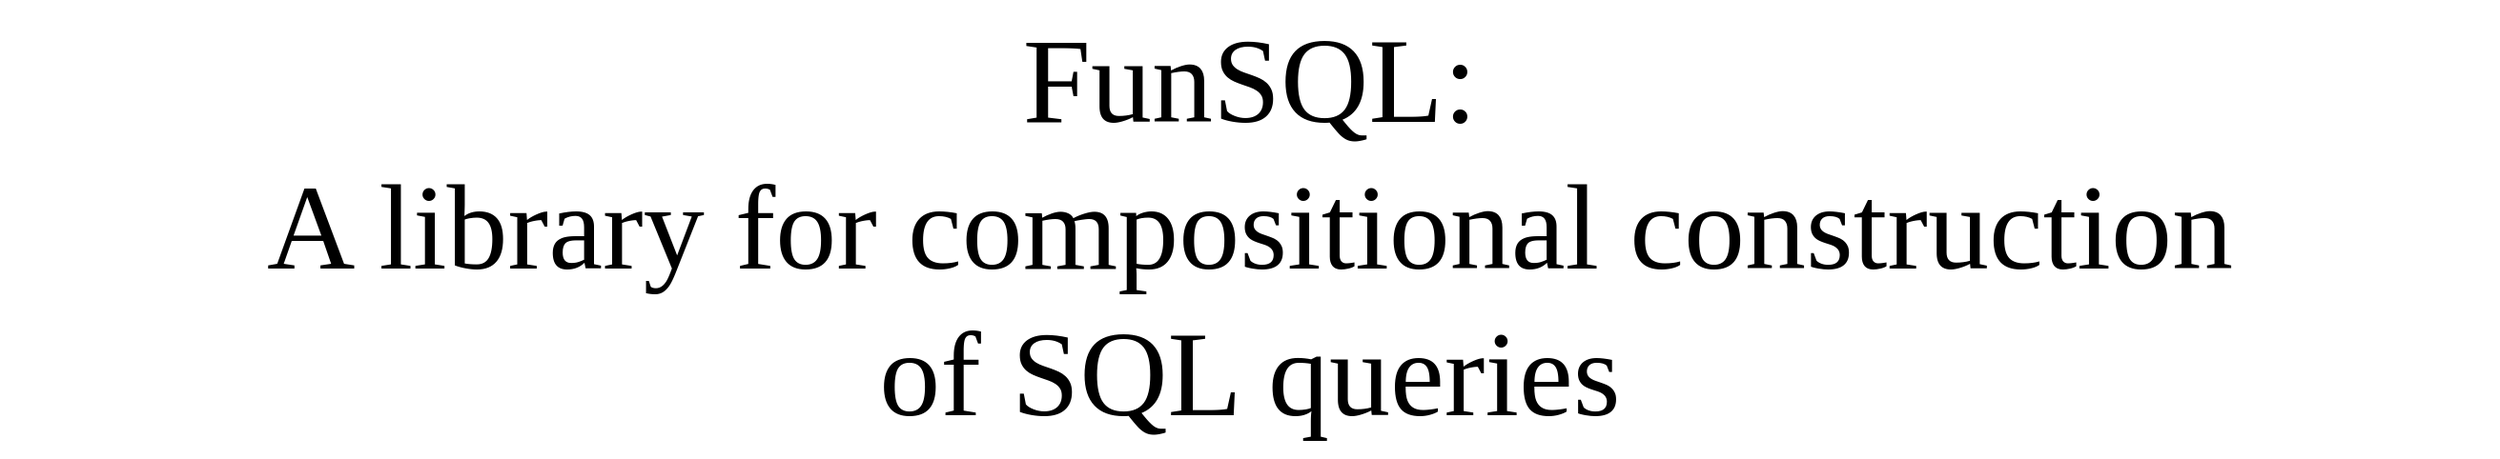 <mxfile version="14.7.6" type="github" pages="12">
  <diagram id="zXgXc9X_TnR75USzf0Vz" name="Title">
    <mxGraphModel dx="2638" dy="566" grid="1" gridSize="10" guides="1" tooltips="1" connect="1" arrows="1" fold="1" page="1" pageScale="1" pageWidth="1600" pageHeight="900" math="0" shadow="0">
      <root>
        <mxCell id="0" />
        <mxCell id="1" parent="0" />
        <mxCell id="7RGYFQtlD2vDoGtHd753-1" value="&lt;div style=&quot;font-size: 64px&quot; class=&quot;moz-quote-pre&quot;&gt;FunSQL:&lt;br&gt;A library for compositional construction&lt;br&gt; of SQL queries&lt;/div&gt;" style="text;html=1;align=center;verticalAlign=middle;resizable=0;points=[];autosize=1;strokeColor=none;fontSize=64;fontFamily=Georgia;" parent="1" vertex="1">
          <mxGeometry x="-1455" y="320" width="1310" height="240" as="geometry" />
        </mxCell>
      </root>
    </mxGraphModel>
  </diagram>
  <diagram id="dyeZhBJ2aPQRHMuFVo9c" name="Why?">
    <mxGraphModel dx="2076" dy="1150" grid="1" gridSize="10" guides="1" tooltips="1" connect="1" arrows="1" fold="1" page="1" pageScale="1" pageWidth="1600" pageHeight="900" math="0" shadow="0">
      <root>
        <mxCell id="cwCPnuAyodfC9gq789x_-0" />
        <mxCell id="cwCPnuAyodfC9gq789x_-1" parent="cwCPnuAyodfC9gq789x_-0" />
        <mxCell id="cwCPnuAyodfC9gq789x_-2" value="&lt;ul&gt;&lt;li&gt;What is SQL? Data is often stored in relational databases, and to retrieve it, we write queries in SQL.&lt;/li&gt;&lt;li&gt;Popular databases with SQL interface include MySQL, PostgreSQL, SQLite, Microsoft SQL Server, Redshift, BigQuery, and many others.&lt;/li&gt;&lt;li&gt;Julia already has a number of libraries that let you interact with SQL databases.&lt;/li&gt;&lt;li&gt;Why another tool?&lt;br&gt;&lt;/li&gt;&lt;/ul&gt;" style="shape=callout;whiteSpace=wrap;html=1;perimeter=calloutPerimeter;fontFamily=Georgia;fontSize=16;align=left;" vertex="1" parent="cwCPnuAyodfC9gq789x_-1">
          <mxGeometry x="1160" y="40" width="400" height="260" as="geometry" />
        </mxCell>
        <mxCell id="cwCPnuAyodfC9gq789x_-4" value="Find all patients born at or after 1950." style="text;html=1;align=center;verticalAlign=middle;resizable=0;points=[];autosize=1;strokeColor=none;fontSize=32;fontFamily=Georgia;fontStyle=2" vertex="1" parent="cwCPnuAyodfC9gq789x_-1">
          <mxGeometry x="40" y="40" width="640" height="40" as="geometry" />
        </mxCell>
        <mxCell id="cwCPnuAyodfC9gq789x_-5" value="&lt;div&gt;function find_patients(conn)&lt;/div&gt;&lt;div&gt;&amp;nbsp;&amp;nbsp;&amp;nbsp; sql = &quot;&quot;&quot;&lt;br&gt;&amp;nbsp;&amp;nbsp;&amp;nbsp; SELECT person_id&lt;br&gt;&amp;nbsp;&amp;nbsp;&amp;nbsp; FROM patient&lt;br&gt;&amp;nbsp;&amp;nbsp;&amp;nbsp; WHERE year_of_birth &amp;gt;= 1950&lt;br&gt;&lt;/div&gt;&lt;div&gt;&amp;nbsp;&amp;nbsp;&amp;nbsp; &quot;&quot;&quot;&lt;br&gt;&amp;nbsp;&amp;nbsp;&amp;nbsp; DBInterface.execute(conn, sql)&lt;br&gt;&lt;/div&gt;&lt;div&gt;end&lt;/div&gt;" style="text;html=1;align=left;verticalAlign=middle;resizable=0;points=[];autosize=1;strokeColor=none;fontSize=32;fontFamily=Courier New;" vertex="1" parent="cwCPnuAyodfC9gq789x_-1">
          <mxGeometry x="40" y="120" width="670" height="310" as="geometry" />
        </mxCell>
        <mxCell id="cwCPnuAyodfC9gq789x_-11" value="&lt;div&gt;function find_patients(conn; start_year = nothing,&lt;br&gt;&amp;nbsp;&amp;nbsp;&amp;nbsp;&amp;nbsp;&amp;nbsp;&amp;nbsp;&amp;nbsp;&amp;nbsp;&amp;nbsp;&amp;nbsp;&amp;nbsp;&amp;nbsp;&amp;nbsp;&amp;nbsp;&amp;nbsp;&amp;nbsp;&amp;nbsp;&amp;nbsp;&amp;nbsp;&amp;nbsp;&amp;nbsp;&amp;nbsp;&amp;nbsp;&amp;nbsp;&amp;nbsp;&amp;nbsp;&amp;nbsp;&amp;nbsp; end_year = nothing)&lt;/div&gt;&lt;div&gt;&amp;nbsp;&amp;nbsp;&amp;nbsp; sql = &quot;&quot;&quot;&lt;br&gt;&amp;nbsp;&amp;nbsp;&amp;nbsp; SELECT person_id&lt;br&gt;&amp;nbsp;&amp;nbsp;&amp;nbsp; FROM patient&lt;/div&gt;&lt;div&gt;&amp;nbsp;&amp;nbsp;&amp;nbsp; &quot;&quot;&quot;&lt;br&gt;&amp;nbsp;&amp;nbsp;&amp;nbsp; conditions = String[]&lt;/div&gt;&lt;div&gt;&amp;nbsp;&amp;nbsp;&amp;nbsp; if start_year !== nothing&lt;/div&gt;&lt;div&gt;&amp;nbsp;&amp;nbsp;&amp;nbsp;&amp;nbsp;&amp;nbsp;&amp;nbsp;&amp;nbsp; push!(conditions, &quot;year_of_birth &amp;gt;= $start_year&quot;)&lt;/div&gt;&lt;div&gt;&amp;nbsp;&amp;nbsp;&amp;nbsp; end&lt;/div&gt;&lt;div&gt;&amp;nbsp;&amp;nbsp;&amp;nbsp; if end_year !== nothing&lt;/div&gt;&lt;div&gt;&amp;nbsp;&amp;nbsp;&amp;nbsp;&amp;nbsp;&amp;nbsp;&amp;nbsp;&amp;nbsp; push!(conditions, &quot;year_of_birth &amp;lt;= $end_year&quot;)&lt;/div&gt;&lt;div&gt;&amp;nbsp;&amp;nbsp;&amp;nbsp; end&lt;/div&gt;&lt;div&gt;&amp;nbsp;&amp;nbsp;&amp;nbsp; if !isempty(conditions)&lt;/div&gt;&lt;div&gt;&amp;nbsp;&amp;nbsp;&amp;nbsp;&amp;nbsp;&amp;nbsp;&amp;nbsp;&amp;nbsp; sql *= &quot;\nWHERE &quot; * join(conditions, &quot; AND &quot;)&lt;br&gt;&amp;nbsp;&amp;nbsp;&amp;nbsp; end&lt;br&gt;&lt;/div&gt;&amp;nbsp;&amp;nbsp;&amp;nbsp; DBInterface.execute(conn, sql)&lt;br&gt;&lt;div&gt;end&lt;/div&gt;" style="text;html=1;align=left;verticalAlign=middle;resizable=0;points=[];autosize=1;strokeColor=none;fontSize=32;fontFamily=Courier New;" vertex="1" parent="cwCPnuAyodfC9gq789x_-1">
          <mxGeometry x="40" y="1080" width="1110" height="690" as="geometry" />
        </mxCell>
        <mxCell id="cwCPnuAyodfC9gq789x_-13" value="" style="group" vertex="1" connectable="0" parent="cwCPnuAyodfC9gq789x_-1">
          <mxGeometry x="40" y="920" width="670" height="100" as="geometry" />
        </mxCell>
        <mxCell id="cwCPnuAyodfC9gq789x_-6" value="Find all patients born between" style="text;html=1;align=center;verticalAlign=middle;resizable=0;points=[];autosize=1;strokeColor=none;fontSize=32;fontFamily=Georgia;fontStyle=2" vertex="1" parent="cwCPnuAyodfC9gq789x_-13">
          <mxGeometry width="510" height="40" as="geometry" />
        </mxCell>
        <mxCell id="cwCPnuAyodfC9gq789x_-7" value="&lt;table style=&quot;width: 100%; height: 100%; font-size: 24px;&quot; cellspacing=&quot;0&quot; cellpadding=&quot;0&quot;&gt;&lt;tbody style=&quot;font-size: 24px;&quot;&gt;&lt;tr style=&quot;font-size: 24px;&quot;&gt;&lt;td style=&quot;width: 85%; font-size: 24px;&quot;&gt;1950&lt;br style=&quot;font-size: 24px;&quot;&gt;&lt;/td&gt;&lt;td style=&quot;width: 15%; font-size: 24px;&quot;&gt;&lt;br style=&quot;font-size: 24px;&quot;&gt;&lt;/td&gt;&lt;/tr&gt;&lt;/tbody&gt;&lt;/table&gt;" style="strokeWidth=1;shadow=0;dashed=0;align=center;html=1;shape=mxgraph.mockup.forms.spinner;strokeColor=#999999;spinLayout=right;spinStyle=normal;adjStyle=triangle;fillColor=#aaddff;fontSize=24;fontColor=#666666;mainText=;html=1;overflow=fill;fontFamily=Helvetica;verticalAlign=middle;sketch=0;" vertex="1" parent="cwCPnuAyodfC9gq789x_-13">
          <mxGeometry x="520" width="150" height="40" as="geometry" />
        </mxCell>
        <mxCell id="cwCPnuAyodfC9gq789x_-8" value="and" style="text;html=1;align=center;verticalAlign=middle;resizable=0;points=[];autosize=1;strokeColor=none;fontSize=32;fontFamily=Georgia;fontStyle=2" vertex="1" parent="cwCPnuAyodfC9gq789x_-13">
          <mxGeometry x="430" y="60" width="80" height="40" as="geometry" />
        </mxCell>
        <mxCell id="cwCPnuAyodfC9gq789x_-9" value="&lt;table style=&quot;width: 100% ; height: 100% ; font-size: 24px&quot; cellspacing=&quot;0&quot; cellpadding=&quot;0&quot;&gt;&lt;tbody style=&quot;font-size: 24px&quot;&gt;&lt;tr style=&quot;font-size: 24px&quot;&gt;&lt;td style=&quot;width: 85% ; font-size: 24px&quot;&gt;&lt;br style=&quot;font-size: 24px&quot;&gt;&lt;/td&gt;&lt;td style=&quot;width: 15% ; font-size: 24px&quot;&gt;&lt;br style=&quot;font-size: 24px&quot;&gt;&lt;/td&gt;&lt;/tr&gt;&lt;/tbody&gt;&lt;/table&gt;" style="strokeWidth=1;shadow=0;dashed=0;align=center;html=1;shape=mxgraph.mockup.forms.spinner;strokeColor=#999999;spinLayout=right;spinStyle=normal;adjStyle=triangle;fillColor=#aaddff;fontSize=24;fontColor=#666666;mainText=;html=1;overflow=fill;fontFamily=Helvetica;verticalAlign=middle;" vertex="1" parent="cwCPnuAyodfC9gq789x_-13">
          <mxGeometry x="520" y="60" width="150" height="40" as="geometry" />
        </mxCell>
        <mxCell id="cwCPnuAyodfC9gq789x_-15" value="Find all patients born between" style="text;html=1;align=center;verticalAlign=middle;resizable=0;points=[];autosize=1;strokeColor=none;fontSize=32;fontFamily=Georgia;fontStyle=2" vertex="1" parent="cwCPnuAyodfC9gq789x_-1">
          <mxGeometry x="40" y="1840" width="510" height="40" as="geometry" />
        </mxCell>
        <mxCell id="cwCPnuAyodfC9gq789x_-16" value="&lt;table style=&quot;width: 100%; height: 100%; font-size: 24px;&quot; cellspacing=&quot;0&quot; cellpadding=&quot;0&quot;&gt;&lt;tbody style=&quot;font-size: 24px;&quot;&gt;&lt;tr style=&quot;font-size: 24px;&quot;&gt;&lt;td style=&quot;width: 85%; font-size: 24px;&quot;&gt;1950&lt;br style=&quot;font-size: 24px;&quot;&gt;&lt;/td&gt;&lt;td style=&quot;width: 15%; font-size: 24px;&quot;&gt;&lt;br style=&quot;font-size: 24px;&quot;&gt;&lt;/td&gt;&lt;/tr&gt;&lt;/tbody&gt;&lt;/table&gt;" style="strokeWidth=1;shadow=0;dashed=0;align=center;html=1;shape=mxgraph.mockup.forms.spinner;strokeColor=#999999;spinLayout=right;spinStyle=normal;adjStyle=triangle;fillColor=#aaddff;fontSize=24;fontColor=#666666;mainText=;html=1;overflow=fill;fontFamily=Helvetica;verticalAlign=middle;sketch=0;" vertex="1" parent="cwCPnuAyodfC9gq789x_-1">
          <mxGeometry x="560" y="1840" width="150" height="40" as="geometry" />
        </mxCell>
        <mxCell id="cwCPnuAyodfC9gq789x_-17" value="and" style="text;html=1;align=center;verticalAlign=middle;resizable=0;points=[];autosize=1;strokeColor=none;fontSize=32;fontFamily=Georgia;fontStyle=2" vertex="1" parent="cwCPnuAyodfC9gq789x_-1">
          <mxGeometry x="470" y="1900" width="80" height="40" as="geometry" />
        </mxCell>
        <mxCell id="cwCPnuAyodfC9gq789x_-18" value="&lt;table style=&quot;width: 100% ; height: 100% ; font-size: 24px&quot; cellspacing=&quot;0&quot; cellpadding=&quot;0&quot;&gt;&lt;tbody style=&quot;font-size: 24px&quot;&gt;&lt;tr style=&quot;font-size: 24px&quot;&gt;&lt;td style=&quot;width: 85% ; font-size: 24px&quot;&gt;&lt;br style=&quot;font-size: 24px&quot;&gt;&lt;/td&gt;&lt;td style=&quot;width: 15% ; font-size: 24px&quot;&gt;&lt;br style=&quot;font-size: 24px&quot;&gt;&lt;/td&gt;&lt;/tr&gt;&lt;/tbody&gt;&lt;/table&gt;" style="strokeWidth=1;shadow=0;dashed=0;align=center;html=1;shape=mxgraph.mockup.forms.spinner;strokeColor=#999999;spinLayout=right;spinStyle=normal;adjStyle=triangle;fillColor=#aaddff;fontSize=24;fontColor=#666666;mainText=;html=1;overflow=fill;fontFamily=Helvetica;verticalAlign=middle;" vertex="1" parent="cwCPnuAyodfC9gq789x_-1">
          <mxGeometry x="560" y="1900" width="150" height="40" as="geometry" />
        </mxCell>
        <mxCell id="cwCPnuAyodfC9gq789x_-20" value="living in" style="text;html=1;align=center;verticalAlign=middle;resizable=0;points=[];autosize=1;strokeColor=none;fontSize=32;fontFamily=Georgia;fontStyle=2" vertex="1" parent="cwCPnuAyodfC9gq789x_-1">
          <mxGeometry x="400" y="1960" width="150" height="40" as="geometry" />
        </mxCell>
        <mxCell id="cwCPnuAyodfC9gq789x_-21" value="&lt;div align=&quot;center&quot;&gt;IL&lt;/div&gt;" style="strokeWidth=1;shadow=0;dashed=0;align=center;html=1;shape=mxgraph.mockup.forms.comboBox;strokeColor=#999999;fillColor=#ddeeff;align=left;fillColor2=#aaddff;mainText=;fontColor=#666666;fontSize=24;spacingLeft=3;sketch=0;fontFamily=Helvetica;" vertex="1" parent="cwCPnuAyodfC9gq789x_-1">
          <mxGeometry x="560" y="1960" width="150" height="40" as="geometry" />
        </mxCell>
        <mxCell id="cwCPnuAyodfC9gq789x_-22" value="with conditions" style="text;html=1;align=center;verticalAlign=middle;resizable=0;points=[];autosize=1;strokeColor=none;fontSize=32;fontFamily=Georgia;fontStyle=2" vertex="1" parent="cwCPnuAyodfC9gq789x_-1">
          <mxGeometry x="290" y="2020" width="260" height="40" as="geometry" />
        </mxCell>
        <mxCell id="cwCPnuAyodfC9gq789x_-23" value="" style="strokeWidth=1;shadow=0;dashed=0;align=center;html=1;shape=mxgraph.mockup.misc.rrect;rSize=0;strokeColor=#999999;fillColor=#ffffff;sketch=0;fontFamily=Helvetica;fontSize=24;" vertex="1" parent="cwCPnuAyodfC9gq789x_-1">
          <mxGeometry x="560" y="2030" width="360" height="30" as="geometry" />
        </mxCell>
        <mxCell id="cwCPnuAyodfC9gq789x_-24" value="Hypertension" style="strokeWidth=1;shadow=0;dashed=0;align=center;html=1;shape=mxgraph.mockup.misc.rrect;rSize=5;strokeColor=none;fontSize=15;fontColor=#999999;fillColor=#ddeeff;align=left;spacingLeft=5;" vertex="1" parent="cwCPnuAyodfC9gq789x_-23">
          <mxGeometry x="3.6" y="5" width="116.4" height="20" as="geometry" />
        </mxCell>
        <mxCell id="cwCPnuAyodfC9gq789x_-25" value="Arrhythmia" style="strokeWidth=1;shadow=0;dashed=0;align=center;html=1;shape=mxgraph.mockup.misc.rrect;rSize=5;strokeColor=none;fontSize=15;fontColor=#999999;fillColor=#ddeeff;align=left;spacingLeft=5;" vertex="1" parent="cwCPnuAyodfC9gq789x_-23">
          <mxGeometry x="130" y="5" width="100" height="20" as="geometry" />
        </mxCell>
        <mxCell id="cwCPnuAyodfC9gq789x_-26" value="" style="strokeWidth=1;shadow=0;dashed=0;align=center;html=1;shape=mxgraph.mockup.misc.rrect;rSize=5;strokeColor=none;fontSize=15;fontColor=#999999;fillColor=#ddeeff;align=left;spacingLeft=5;" vertex="1" parent="cwCPnuAyodfC9gq789x_-23">
          <mxGeometry x="240" y="5" width="112.8" height="20" as="geometry" />
        </mxCell>
        <mxCell id="cwCPnuAyodfC9gq789x_-31" value="who visited a doctor" style="text;html=1;align=center;verticalAlign=middle;resizable=0;points=[];autosize=1;strokeColor=none;fontSize=32;fontFamily=Georgia;fontStyle=2" vertex="1" parent="cwCPnuAyodfC9gq789x_-1">
          <mxGeometry x="210" y="2080" width="340" height="40" as="geometry" />
        </mxCell>
        <mxCell id="cwCPnuAyodfC9gq789x_-32" value="within last 12 months" style="strokeWidth=1;shadow=0;dashed=0;align=center;html=1;shape=mxgraph.mockup.forms.comboBox;strokeColor=#999999;fillColor=#ddeeff;align=left;fillColor2=#aaddff;mainText=;fontColor=#666666;fontSize=24;spacingLeft=3;sketch=0;fontFamily=Helvetica;" vertex="1" parent="cwCPnuAyodfC9gq789x_-1">
          <mxGeometry x="560" y="2080" width="280" height="40" as="geometry" />
        </mxCell>
        <mxCell id="cwCPnuAyodfC9gq789x_-33" value="&quot;location&quot;" style="strokeWidth=1;shadow=0;dashed=0;align=center;html=1;shape=mxgraph.mockup.text.callout;linkText=;textSize=17;textColor=#666666;callDir=NE;callStyle=line;fontSize=17;fontColor=#666666;align=right;verticalAlign=top;strokeColor=#666666;sketch=0;fontFamily=Helvetica;" vertex="1" parent="cwCPnuAyodfC9gq789x_-1">
          <mxGeometry x="720" y="1880" width="310" height="100" as="geometry" />
        </mxCell>
        <mxCell id="cwCPnuAyodfC9gq789x_-35" value="&quot;condition_occurrence&quot;" style="strokeWidth=1;shadow=0;dashed=0;align=center;html=1;shape=mxgraph.mockup.text.callout;linkText=;textSize=17;textColor=#666666;callDir=NE;callStyle=line;fontSize=17;fontColor=#666666;align=right;verticalAlign=top;strokeColor=#666666;sketch=0;fontFamily=Helvetica;" vertex="1" parent="cwCPnuAyodfC9gq789x_-1">
          <mxGeometry x="930" y="1950" width="310" height="100" as="geometry" />
        </mxCell>
        <mxCell id="cwCPnuAyodfC9gq789x_-36" value="&quot;visit_occurrence&quot;" style="strokeWidth=1;shadow=0;dashed=0;align=center;html=1;shape=mxgraph.mockup.text.callout;linkText=;textSize=17;textColor=#666666;callDir=SE;callStyle=line;fontSize=17;fontColor=#666666;align=right;verticalAlign=bottom;strokeColor=#666666;sketch=0;fontFamily=Helvetica;" vertex="1" parent="cwCPnuAyodfC9gq789x_-1">
          <mxGeometry x="850" y="2100" width="330" height="60" as="geometry" />
        </mxCell>
        <mxCell id="cwCPnuAyodfC9gq789x_-37" value="&lt;div&gt;function find_patients(conn; start_year = nothing,&lt;br&gt;&amp;nbsp;&amp;nbsp;&amp;nbsp;&amp;nbsp;&amp;nbsp;&amp;nbsp;&amp;nbsp;&amp;nbsp;&amp;nbsp;&amp;nbsp;&amp;nbsp;&amp;nbsp;&amp;nbsp;&amp;nbsp;&amp;nbsp;&amp;nbsp;&amp;nbsp;&amp;nbsp;&amp;nbsp;&amp;nbsp;&amp;nbsp;&amp;nbsp;&amp;nbsp;&amp;nbsp;&amp;nbsp;&amp;nbsp;&amp;nbsp;&amp;nbsp; end_year = nothing,&lt;/div&gt;&lt;div&gt;&amp;nbsp;&amp;nbsp;&amp;nbsp;&amp;nbsp;&amp;nbsp;&amp;nbsp;&amp;nbsp;&amp;nbsp;&amp;nbsp;&amp;nbsp;&amp;nbsp;&amp;nbsp;&amp;nbsp;&amp;nbsp;&amp;nbsp;&amp;nbsp;&amp;nbsp;&amp;nbsp;&amp;nbsp;&amp;nbsp;&amp;nbsp;&amp;nbsp;&amp;nbsp;&amp;nbsp;&amp;nbsp;&amp;nbsp;&amp;nbsp;&amp;nbsp; state = nothing,&lt;/div&gt;&lt;div&gt;&amp;nbsp;&amp;nbsp;&amp;nbsp;&amp;nbsp;&amp;nbsp;&amp;nbsp;&amp;nbsp;&amp;nbsp;&amp;nbsp;&amp;nbsp;&amp;nbsp;&amp;nbsp;&amp;nbsp;&amp;nbsp;&amp;nbsp;&amp;nbsp;&amp;nbsp;&amp;nbsp;&amp;nbsp;&amp;nbsp;&amp;nbsp;&amp;nbsp;&amp;nbsp;&amp;nbsp;&amp;nbsp;&amp;nbsp;&amp;nbsp;&amp;nbsp; conditions = []&lt;/div&gt;&lt;div&gt;&amp;nbsp;&amp;nbsp;&amp;nbsp;&amp;nbsp;&amp;nbsp;&amp;nbsp;&amp;nbsp;&amp;nbsp;&amp;nbsp;&amp;nbsp;&amp;nbsp;&amp;nbsp;&amp;nbsp;&amp;nbsp;&amp;nbsp;&amp;nbsp;&amp;nbsp;&amp;nbsp;&amp;nbsp;&amp;nbsp;&amp;nbsp;&amp;nbsp;&amp;nbsp;&amp;nbsp;&amp;nbsp;&amp;nbsp;&amp;nbsp;&amp;nbsp; last_visit = nothing)&lt;/div&gt;&lt;div&gt;&amp;nbsp;&amp;nbsp;&amp;nbsp; sql = &quot;&quot;&quot;&lt;br&gt;&amp;nbsp;&amp;nbsp;&amp;nbsp; SELECT person_id&lt;br&gt;&amp;nbsp;&amp;nbsp;&amp;nbsp; FROM patient&lt;/div&gt;&lt;div&gt;&amp;nbsp;&amp;nbsp;&amp;nbsp; &quot;&quot;&quot;&lt;br&gt;&amp;nbsp;&amp;nbsp;&amp;nbsp; ???&lt;br&gt;&amp;nbsp;&amp;nbsp;&amp;nbsp; DBInterface.execute(conn, sql)&lt;br&gt;&lt;/div&gt;&lt;div&gt;end&lt;/div&gt;" style="text;html=1;align=left;verticalAlign=middle;resizable=0;points=[];autosize=1;strokeColor=none;fontSize=32;fontFamily=Courier New;" vertex="1" parent="cwCPnuAyodfC9gq789x_-1">
          <mxGeometry x="40" y="2200" width="980" height="460" as="geometry" />
        </mxCell>
        <mxCell id="cwCPnuAyodfC9gq789x_-38" value="&lt;ul&gt;&lt;li&gt;Clearly, a more systematic approach is necessary.&lt;br&gt;&lt;/li&gt;&lt;/ul&gt;" style="shape=callout;whiteSpace=wrap;html=1;perimeter=calloutPerimeter;fontFamily=Georgia;fontSize=16;align=left;" vertex="1" parent="cwCPnuAyodfC9gq789x_-1">
          <mxGeometry x="1160" y="2520" width="400" height="140" as="geometry" />
        </mxCell>
      </root>
    </mxGraphModel>
  </diagram>
  <diagram id="uEd0b6g5x3UOPiHromGW" name="CDM Schema">
    <mxGraphModel dx="1038" dy="566" grid="1" gridSize="10" guides="1" tooltips="1" connect="1" arrows="1" fold="1" page="1" pageScale="1" pageWidth="1600" pageHeight="900" math="0" shadow="0">
      <root>
        <mxCell id="f78algVHrhMSMh_dFOTZ-0" />
        <mxCell id="f78algVHrhMSMh_dFOTZ-1" parent="f78algVHrhMSMh_dFOTZ-0" />
        <mxCell id="Kom4LtNUADEWGkJGTmqD-0" value="&lt;ul&gt;&lt;li&gt;A small diversion to introduce the database schema which we will use in subsequent examples.&lt;/li&gt;&lt;li&gt;OMOP Common Data Model is a popular open-source used in healthcare of observational research.&lt;/li&gt;&lt;li&gt;As typical in healthcare, the schema is patient-centric. The &lt;i&gt;person&lt;/i&gt; table stores information about patients including basic demographic information. Their address is stored in a separate table called &lt;i&gt;location&lt;/i&gt;.&lt;/li&gt;&lt;li&gt;Most of the patient data consists of clinical events: encounters with healthcare providers, recorded observations, diagnosed conditions, performed procedures, etc.&lt;br&gt;&lt;/li&gt;&lt;/ul&gt;" style="shape=callout;whiteSpace=wrap;html=1;perimeter=calloutPerimeter;fontFamily=Georgia;fontSize=16;align=left;" parent="f78algVHrhMSMh_dFOTZ-1" vertex="1">
          <mxGeometry x="1160" y="40" width="400" height="370" as="geometry" />
        </mxCell>
        <mxCell id="Kom4LtNUADEWGkJGTmqD-1" value="person" style="shape=table;startSize=40;container=1;collapsible=1;childLayout=tableLayout;fixedRows=1;rowLines=0;fontStyle=1;align=center;resizeLast=1;sketch=0;fontFamily=Helvetica;fontSize=32;" parent="f78algVHrhMSMh_dFOTZ-1" vertex="1">
          <mxGeometry x="80" y="440" width="240" height="160" as="geometry" />
        </mxCell>
        <mxCell id="Kom4LtNUADEWGkJGTmqD-2" value="" style="shape=partialRectangle;collapsible=0;dropTarget=0;pointerEvents=0;fillColor=none;top=0;left=0;bottom=1;right=0;points=[[0,0.5],[1,0.5]];portConstraint=eastwest;" parent="Kom4LtNUADEWGkJGTmqD-1" vertex="1">
          <mxGeometry y="40" width="240" height="40" as="geometry" />
        </mxCell>
        <mxCell id="Kom4LtNUADEWGkJGTmqD-3" value="PK" style="shape=partialRectangle;connectable=0;fillColor=none;top=0;left=0;bottom=0;right=0;fontStyle=1;overflow=hidden;fontSize=24;" parent="Kom4LtNUADEWGkJGTmqD-2" vertex="1">
          <mxGeometry width="50" height="40" as="geometry" />
        </mxCell>
        <mxCell id="Kom4LtNUADEWGkJGTmqD-4" value="person_id" style="shape=partialRectangle;connectable=0;fillColor=none;top=0;left=0;bottom=0;right=0;align=left;spacingLeft=6;fontStyle=1;overflow=hidden;fontSize=24;" parent="Kom4LtNUADEWGkJGTmqD-2" vertex="1">
          <mxGeometry x="50" width="190" height="40" as="geometry" />
        </mxCell>
        <mxCell id="Kom4LtNUADEWGkJGTmqD-5" value="" style="shape=partialRectangle;collapsible=0;dropTarget=0;pointerEvents=0;fillColor=none;top=0;left=0;bottom=0;right=0;points=[[0,0.5],[1,0.5]];portConstraint=eastwest;" parent="Kom4LtNUADEWGkJGTmqD-1" vertex="1">
          <mxGeometry y="80" width="240" height="40" as="geometry" />
        </mxCell>
        <mxCell id="Kom4LtNUADEWGkJGTmqD-6" value="" style="shape=partialRectangle;connectable=0;fillColor=none;top=0;left=0;bottom=0;right=0;editable=1;overflow=hidden;" parent="Kom4LtNUADEWGkJGTmqD-5" vertex="1">
          <mxGeometry width="50" height="40" as="geometry" />
        </mxCell>
        <mxCell id="Kom4LtNUADEWGkJGTmqD-7" value="year_of_birth" style="shape=partialRectangle;connectable=0;fillColor=none;top=0;left=0;bottom=0;right=0;align=left;spacingLeft=6;overflow=hidden;fontSize=24;" parent="Kom4LtNUADEWGkJGTmqD-5" vertex="1">
          <mxGeometry x="50" width="190" height="40" as="geometry" />
        </mxCell>
        <mxCell id="Kom4LtNUADEWGkJGTmqD-8" value="" style="shape=partialRectangle;collapsible=0;dropTarget=0;pointerEvents=0;fillColor=none;top=0;left=0;bottom=0;right=0;points=[[0,0.5],[1,0.5]];portConstraint=eastwest;" parent="Kom4LtNUADEWGkJGTmqD-1" vertex="1">
          <mxGeometry y="120" width="240" height="40" as="geometry" />
        </mxCell>
        <mxCell id="Kom4LtNUADEWGkJGTmqD-9" value="FK" style="shape=partialRectangle;connectable=0;fillColor=none;top=0;left=0;bottom=0;right=0;editable=1;overflow=hidden;fontStyle=1;fontSize=24;" parent="Kom4LtNUADEWGkJGTmqD-8" vertex="1">
          <mxGeometry width="50" height="40" as="geometry" />
        </mxCell>
        <mxCell id="Kom4LtNUADEWGkJGTmqD-10" value="location_id" style="shape=partialRectangle;connectable=0;fillColor=none;top=0;left=0;bottom=0;right=0;align=left;spacingLeft=6;overflow=hidden;fontSize=24;" parent="Kom4LtNUADEWGkJGTmqD-8" vertex="1">
          <mxGeometry x="50" width="190" height="40" as="geometry" />
        </mxCell>
        <mxCell id="ATKdMifcA1fCVKVkwMlP-0" value="location" style="shape=table;startSize=40;container=1;collapsible=1;childLayout=tableLayout;fixedRows=1;rowLines=0;fontStyle=1;align=center;resizeLast=1;sketch=0;fontFamily=Helvetica;fontSize=32;" parent="f78algVHrhMSMh_dFOTZ-1" vertex="1">
          <mxGeometry x="80" y="80" width="240" height="200" as="geometry" />
        </mxCell>
        <mxCell id="ATKdMifcA1fCVKVkwMlP-1" value="" style="shape=partialRectangle;collapsible=0;dropTarget=0;pointerEvents=0;fillColor=none;top=0;left=0;bottom=1;right=0;points=[[0,0.5],[1,0.5]];portConstraint=eastwest;" parent="ATKdMifcA1fCVKVkwMlP-0" vertex="1">
          <mxGeometry y="40" width="240" height="40" as="geometry" />
        </mxCell>
        <mxCell id="ATKdMifcA1fCVKVkwMlP-2" value="PK" style="shape=partialRectangle;connectable=0;fillColor=none;top=0;left=0;bottom=0;right=0;fontStyle=1;overflow=hidden;fontSize=24;" parent="ATKdMifcA1fCVKVkwMlP-1" vertex="1">
          <mxGeometry width="50" height="40" as="geometry" />
        </mxCell>
        <mxCell id="ATKdMifcA1fCVKVkwMlP-3" value="location_id" style="shape=partialRectangle;connectable=0;fillColor=none;top=0;left=0;bottom=0;right=0;align=left;spacingLeft=6;fontStyle=1;overflow=hidden;fontSize=24;" parent="ATKdMifcA1fCVKVkwMlP-1" vertex="1">
          <mxGeometry x="50" width="190" height="40" as="geometry" />
        </mxCell>
        <mxCell id="ATKdMifcA1fCVKVkwMlP-4" value="" style="shape=partialRectangle;collapsible=0;dropTarget=0;pointerEvents=0;fillColor=none;top=0;left=0;bottom=0;right=0;points=[[0,0.5],[1,0.5]];portConstraint=eastwest;" parent="ATKdMifcA1fCVKVkwMlP-0" vertex="1">
          <mxGeometry y="80" width="240" height="40" as="geometry" />
        </mxCell>
        <mxCell id="ATKdMifcA1fCVKVkwMlP-5" value="" style="shape=partialRectangle;connectable=0;fillColor=none;top=0;left=0;bottom=0;right=0;editable=1;overflow=hidden;" parent="ATKdMifcA1fCVKVkwMlP-4" vertex="1">
          <mxGeometry width="50" height="40" as="geometry" />
        </mxCell>
        <mxCell id="ATKdMifcA1fCVKVkwMlP-6" value="city" style="shape=partialRectangle;connectable=0;fillColor=none;top=0;left=0;bottom=0;right=0;align=left;spacingLeft=6;overflow=hidden;fontSize=24;" parent="ATKdMifcA1fCVKVkwMlP-4" vertex="1">
          <mxGeometry x="50" width="190" height="40" as="geometry" />
        </mxCell>
        <mxCell id="ATKdMifcA1fCVKVkwMlP-7" value="" style="shape=partialRectangle;collapsible=0;dropTarget=0;pointerEvents=0;fillColor=none;top=0;left=0;bottom=0;right=0;points=[[0,0.5],[1,0.5]];portConstraint=eastwest;" parent="ATKdMifcA1fCVKVkwMlP-0" vertex="1">
          <mxGeometry y="120" width="240" height="40" as="geometry" />
        </mxCell>
        <mxCell id="ATKdMifcA1fCVKVkwMlP-8" value="" style="shape=partialRectangle;connectable=0;fillColor=none;top=0;left=0;bottom=0;right=0;editable=1;overflow=hidden;fontStyle=1;fontSize=24;" parent="ATKdMifcA1fCVKVkwMlP-7" vertex="1">
          <mxGeometry width="50" height="40" as="geometry" />
        </mxCell>
        <mxCell id="ATKdMifcA1fCVKVkwMlP-9" value="state" style="shape=partialRectangle;connectable=0;fillColor=none;top=0;left=0;bottom=0;right=0;align=left;spacingLeft=6;overflow=hidden;fontSize=24;" parent="ATKdMifcA1fCVKVkwMlP-7" vertex="1">
          <mxGeometry x="50" width="190" height="40" as="geometry" />
        </mxCell>
        <mxCell id="ATKdMifcA1fCVKVkwMlP-10" style="shape=partialRectangle;collapsible=0;dropTarget=0;pointerEvents=0;fillColor=none;top=0;left=0;bottom=0;right=0;points=[[0,0.5],[1,0.5]];portConstraint=eastwest;" parent="ATKdMifcA1fCVKVkwMlP-0" vertex="1">
          <mxGeometry y="160" width="240" height="40" as="geometry" />
        </mxCell>
        <mxCell id="ATKdMifcA1fCVKVkwMlP-11" style="shape=partialRectangle;connectable=0;fillColor=none;top=0;left=0;bottom=0;right=0;editable=1;overflow=hidden;fontStyle=1;fontSize=24;" parent="ATKdMifcA1fCVKVkwMlP-10" vertex="1">
          <mxGeometry width="50" height="40" as="geometry" />
        </mxCell>
        <mxCell id="ATKdMifcA1fCVKVkwMlP-12" value="zip" style="shape=partialRectangle;connectable=0;fillColor=none;top=0;left=0;bottom=0;right=0;align=left;spacingLeft=6;overflow=hidden;fontSize=24;" parent="ATKdMifcA1fCVKVkwMlP-10" vertex="1">
          <mxGeometry x="50" width="190" height="40" as="geometry" />
        </mxCell>
        <mxCell id="ATKdMifcA1fCVKVkwMlP-13" style="edgeStyle=orthogonalEdgeStyle;rounded=0;orthogonalLoop=1;jettySize=auto;html=1;entryX=0;entryY=0.5;entryDx=0;entryDy=0;fontFamily=Helvetica;fontSize=24;" parent="f78algVHrhMSMh_dFOTZ-1" source="Kom4LtNUADEWGkJGTmqD-8" target="ATKdMifcA1fCVKVkwMlP-1" edge="1">
          <mxGeometry relative="1" as="geometry">
            <Array as="points">
              <mxPoint x="40" y="580" />
              <mxPoint x="40" y="140" />
            </Array>
          </mxGeometry>
        </mxCell>
        <mxCell id="KrkDFBwh7_1YySRQ9ZFV-0" value="visit_occurrence" style="shape=table;startSize=40;container=1;collapsible=1;childLayout=tableLayout;fixedRows=1;rowLines=0;fontStyle=1;align=center;resizeLast=1;sketch=0;fontFamily=Helvetica;fontSize=32;" parent="f78algVHrhMSMh_dFOTZ-1" vertex="1">
          <mxGeometry x="440" y="560" width="360" height="240" as="geometry" />
        </mxCell>
        <mxCell id="KrkDFBwh7_1YySRQ9ZFV-1" value="" style="shape=partialRectangle;collapsible=0;dropTarget=0;pointerEvents=0;fillColor=none;top=0;left=0;bottom=1;right=0;points=[[0,0.5],[1,0.5]];portConstraint=eastwest;" parent="KrkDFBwh7_1YySRQ9ZFV-0" vertex="1">
          <mxGeometry y="40" width="360" height="40" as="geometry" />
        </mxCell>
        <mxCell id="KrkDFBwh7_1YySRQ9ZFV-2" value="PK" style="shape=partialRectangle;connectable=0;fillColor=none;top=0;left=0;bottom=0;right=0;fontStyle=1;overflow=hidden;fontSize=24;" parent="KrkDFBwh7_1YySRQ9ZFV-1" vertex="1">
          <mxGeometry width="50" height="40" as="geometry" />
        </mxCell>
        <mxCell id="KrkDFBwh7_1YySRQ9ZFV-3" value="visit_occurrence_id" style="shape=partialRectangle;connectable=0;fillColor=none;top=0;left=0;bottom=0;right=0;align=left;spacingLeft=6;fontStyle=1;overflow=hidden;fontSize=24;" parent="KrkDFBwh7_1YySRQ9ZFV-1" vertex="1">
          <mxGeometry x="50" width="310" height="40" as="geometry" />
        </mxCell>
        <mxCell id="KrkDFBwh7_1YySRQ9ZFV-4" value="" style="shape=partialRectangle;collapsible=0;dropTarget=0;pointerEvents=0;fillColor=none;top=0;left=0;bottom=0;right=0;points=[[0,0.5],[1,0.5]];portConstraint=eastwest;" parent="KrkDFBwh7_1YySRQ9ZFV-0" vertex="1">
          <mxGeometry y="80" width="360" height="40" as="geometry" />
        </mxCell>
        <mxCell id="KrkDFBwh7_1YySRQ9ZFV-5" value="FK" style="shape=partialRectangle;connectable=0;fillColor=none;top=0;left=0;bottom=0;right=0;editable=1;overflow=hidden;fontSize=24;fontStyle=1" parent="KrkDFBwh7_1YySRQ9ZFV-4" vertex="1">
          <mxGeometry width="50" height="40" as="geometry" />
        </mxCell>
        <mxCell id="KrkDFBwh7_1YySRQ9ZFV-6" value="person_id" style="shape=partialRectangle;connectable=0;fillColor=none;top=0;left=0;bottom=0;right=0;align=left;spacingLeft=6;overflow=hidden;fontSize=24;" parent="KrkDFBwh7_1YySRQ9ZFV-4" vertex="1">
          <mxGeometry x="50" width="310" height="40" as="geometry" />
        </mxCell>
        <mxCell id="KrkDFBwh7_1YySRQ9ZFV-14" style="shape=partialRectangle;collapsible=0;dropTarget=0;pointerEvents=0;fillColor=none;top=0;left=0;bottom=0;right=0;points=[[0,0.5],[1,0.5]];portConstraint=eastwest;" parent="KrkDFBwh7_1YySRQ9ZFV-0" vertex="1">
          <mxGeometry y="120" width="360" height="40" as="geometry" />
        </mxCell>
        <mxCell id="KrkDFBwh7_1YySRQ9ZFV-15" style="shape=partialRectangle;connectable=0;fillColor=none;top=0;left=0;bottom=0;right=0;editable=1;overflow=hidden;fontStyle=1;fontSize=24;" parent="KrkDFBwh7_1YySRQ9ZFV-14" vertex="1">
          <mxGeometry width="50" height="40" as="geometry" />
        </mxCell>
        <mxCell id="KrkDFBwh7_1YySRQ9ZFV-16" value="visit_concept_id" style="shape=partialRectangle;connectable=0;fillColor=none;top=0;left=0;bottom=0;right=0;align=left;spacingLeft=6;overflow=hidden;fontSize=24;" parent="KrkDFBwh7_1YySRQ9ZFV-14" vertex="1">
          <mxGeometry x="50" width="310" height="40" as="geometry" />
        </mxCell>
        <mxCell id="KrkDFBwh7_1YySRQ9ZFV-7" value="" style="shape=partialRectangle;collapsible=0;dropTarget=0;pointerEvents=0;fillColor=none;top=0;left=0;bottom=0;right=0;points=[[0,0.5],[1,0.5]];portConstraint=eastwest;" parent="KrkDFBwh7_1YySRQ9ZFV-0" vertex="1">
          <mxGeometry y="160" width="360" height="40" as="geometry" />
        </mxCell>
        <mxCell id="KrkDFBwh7_1YySRQ9ZFV-8" value="" style="shape=partialRectangle;connectable=0;fillColor=none;top=0;left=0;bottom=0;right=0;editable=1;overflow=hidden;fontStyle=1;fontSize=24;" parent="KrkDFBwh7_1YySRQ9ZFV-7" vertex="1">
          <mxGeometry width="50" height="40" as="geometry" />
        </mxCell>
        <mxCell id="KrkDFBwh7_1YySRQ9ZFV-9" value="visit_start_date" style="shape=partialRectangle;connectable=0;fillColor=none;top=0;left=0;bottom=0;right=0;align=left;spacingLeft=6;overflow=hidden;fontSize=24;" parent="KrkDFBwh7_1YySRQ9ZFV-7" vertex="1">
          <mxGeometry x="50" width="310" height="40" as="geometry" />
        </mxCell>
        <mxCell id="KrkDFBwh7_1YySRQ9ZFV-10" style="shape=partialRectangle;collapsible=0;dropTarget=0;pointerEvents=0;fillColor=none;top=0;left=0;bottom=0;right=0;points=[[0,0.5],[1,0.5]];portConstraint=eastwest;" parent="KrkDFBwh7_1YySRQ9ZFV-0" vertex="1">
          <mxGeometry y="200" width="360" height="40" as="geometry" />
        </mxCell>
        <mxCell id="KrkDFBwh7_1YySRQ9ZFV-11" style="shape=partialRectangle;connectable=0;fillColor=none;top=0;left=0;bottom=0;right=0;editable=1;overflow=hidden;fontStyle=1;fontSize=24;" parent="KrkDFBwh7_1YySRQ9ZFV-10" vertex="1">
          <mxGeometry width="50" height="40" as="geometry" />
        </mxCell>
        <mxCell id="KrkDFBwh7_1YySRQ9ZFV-12" value="visit_end_date" style="shape=partialRectangle;connectable=0;fillColor=none;top=0;left=0;bottom=0;right=0;align=left;spacingLeft=6;overflow=hidden;fontSize=24;" parent="KrkDFBwh7_1YySRQ9ZFV-10" vertex="1">
          <mxGeometry x="50" width="310" height="40" as="geometry" />
        </mxCell>
        <mxCell id="KrkDFBwh7_1YySRQ9ZFV-13" style="edgeStyle=orthogonalEdgeStyle;rounded=0;orthogonalLoop=1;jettySize=auto;html=1;entryX=1;entryY=0.5;entryDx=0;entryDy=0;fontFamily=Helvetica;fontSize=24;" parent="f78algVHrhMSMh_dFOTZ-1" source="KrkDFBwh7_1YySRQ9ZFV-4" target="Kom4LtNUADEWGkJGTmqD-2" edge="1">
          <mxGeometry relative="1" as="geometry" />
        </mxCell>
        <mxCell id="KrkDFBwh7_1YySRQ9ZFV-17" value="condition_occurrence" style="shape=table;startSize=40;container=1;collapsible=1;childLayout=tableLayout;fixedRows=1;rowLines=0;fontStyle=1;align=center;resizeLast=1;sketch=0;fontFamily=Helvetica;fontSize=32;" parent="f78algVHrhMSMh_dFOTZ-1" vertex="1">
          <mxGeometry x="440" y="160" width="360" height="240" as="geometry" />
        </mxCell>
        <mxCell id="KrkDFBwh7_1YySRQ9ZFV-18" value="" style="shape=partialRectangle;collapsible=0;dropTarget=0;pointerEvents=0;fillColor=none;top=0;left=0;bottom=1;right=0;points=[[0,0.5],[1,0.5]];portConstraint=eastwest;" parent="KrkDFBwh7_1YySRQ9ZFV-17" vertex="1">
          <mxGeometry y="40" width="360" height="40" as="geometry" />
        </mxCell>
        <mxCell id="KrkDFBwh7_1YySRQ9ZFV-19" value="PK" style="shape=partialRectangle;connectable=0;fillColor=none;top=0;left=0;bottom=0;right=0;fontStyle=1;overflow=hidden;fontSize=24;" parent="KrkDFBwh7_1YySRQ9ZFV-18" vertex="1">
          <mxGeometry width="50" height="40" as="geometry" />
        </mxCell>
        <mxCell id="KrkDFBwh7_1YySRQ9ZFV-20" value="condition_occurrence_id" style="shape=partialRectangle;connectable=0;fillColor=none;top=0;left=0;bottom=0;right=0;align=left;spacingLeft=6;fontStyle=1;overflow=hidden;fontSize=24;" parent="KrkDFBwh7_1YySRQ9ZFV-18" vertex="1">
          <mxGeometry x="50" width="310" height="40" as="geometry" />
        </mxCell>
        <mxCell id="KrkDFBwh7_1YySRQ9ZFV-21" value="" style="shape=partialRectangle;collapsible=0;dropTarget=0;pointerEvents=0;fillColor=none;top=0;left=0;bottom=0;right=0;points=[[0,0.5],[1,0.5]];portConstraint=eastwest;" parent="KrkDFBwh7_1YySRQ9ZFV-17" vertex="1">
          <mxGeometry y="80" width="360" height="40" as="geometry" />
        </mxCell>
        <mxCell id="KrkDFBwh7_1YySRQ9ZFV-22" value="FK" style="shape=partialRectangle;connectable=0;fillColor=none;top=0;left=0;bottom=0;right=0;editable=1;overflow=hidden;fontSize=24;fontStyle=1" parent="KrkDFBwh7_1YySRQ9ZFV-21" vertex="1">
          <mxGeometry width="50" height="40" as="geometry" />
        </mxCell>
        <mxCell id="KrkDFBwh7_1YySRQ9ZFV-23" value="person_id" style="shape=partialRectangle;connectable=0;fillColor=none;top=0;left=0;bottom=0;right=0;align=left;spacingLeft=6;overflow=hidden;fontSize=24;" parent="KrkDFBwh7_1YySRQ9ZFV-21" vertex="1">
          <mxGeometry x="50" width="310" height="40" as="geometry" />
        </mxCell>
        <mxCell id="KrkDFBwh7_1YySRQ9ZFV-24" style="shape=partialRectangle;collapsible=0;dropTarget=0;pointerEvents=0;fillColor=none;top=0;left=0;bottom=0;right=0;points=[[0,0.5],[1,0.5]];portConstraint=eastwest;" parent="KrkDFBwh7_1YySRQ9ZFV-17" vertex="1">
          <mxGeometry y="120" width="360" height="40" as="geometry" />
        </mxCell>
        <mxCell id="KrkDFBwh7_1YySRQ9ZFV-25" style="shape=partialRectangle;connectable=0;fillColor=none;top=0;left=0;bottom=0;right=0;editable=1;overflow=hidden;fontStyle=1;fontSize=24;" parent="KrkDFBwh7_1YySRQ9ZFV-24" vertex="1">
          <mxGeometry width="50" height="40" as="geometry" />
        </mxCell>
        <mxCell id="KrkDFBwh7_1YySRQ9ZFV-26" value="condition_concept_id" style="shape=partialRectangle;connectable=0;fillColor=none;top=0;left=0;bottom=0;right=0;align=left;spacingLeft=6;overflow=hidden;fontSize=24;" parent="KrkDFBwh7_1YySRQ9ZFV-24" vertex="1">
          <mxGeometry x="50" width="310" height="40" as="geometry" />
        </mxCell>
        <mxCell id="KrkDFBwh7_1YySRQ9ZFV-27" value="" style="shape=partialRectangle;collapsible=0;dropTarget=0;pointerEvents=0;fillColor=none;top=0;left=0;bottom=0;right=0;points=[[0,0.5],[1,0.5]];portConstraint=eastwest;" parent="KrkDFBwh7_1YySRQ9ZFV-17" vertex="1">
          <mxGeometry y="160" width="360" height="40" as="geometry" />
        </mxCell>
        <mxCell id="KrkDFBwh7_1YySRQ9ZFV-28" value="" style="shape=partialRectangle;connectable=0;fillColor=none;top=0;left=0;bottom=0;right=0;editable=1;overflow=hidden;fontStyle=1;fontSize=24;" parent="KrkDFBwh7_1YySRQ9ZFV-27" vertex="1">
          <mxGeometry width="50" height="40" as="geometry" />
        </mxCell>
        <mxCell id="KrkDFBwh7_1YySRQ9ZFV-29" value="condition_start_date" style="shape=partialRectangle;connectable=0;fillColor=none;top=0;left=0;bottom=0;right=0;align=left;spacingLeft=6;overflow=hidden;fontSize=24;" parent="KrkDFBwh7_1YySRQ9ZFV-27" vertex="1">
          <mxGeometry x="50" width="310" height="40" as="geometry" />
        </mxCell>
        <mxCell id="KrkDFBwh7_1YySRQ9ZFV-30" style="shape=partialRectangle;collapsible=0;dropTarget=0;pointerEvents=0;fillColor=none;top=0;left=0;bottom=0;right=0;points=[[0,0.5],[1,0.5]];portConstraint=eastwest;" parent="KrkDFBwh7_1YySRQ9ZFV-17" vertex="1">
          <mxGeometry y="200" width="360" height="40" as="geometry" />
        </mxCell>
        <mxCell id="KrkDFBwh7_1YySRQ9ZFV-31" style="shape=partialRectangle;connectable=0;fillColor=none;top=0;left=0;bottom=0;right=0;editable=1;overflow=hidden;fontStyle=1;fontSize=24;" parent="KrkDFBwh7_1YySRQ9ZFV-30" vertex="1">
          <mxGeometry width="50" height="40" as="geometry" />
        </mxCell>
        <mxCell id="KrkDFBwh7_1YySRQ9ZFV-32" value="condition_end_date" style="shape=partialRectangle;connectable=0;fillColor=none;top=0;left=0;bottom=0;right=0;align=left;spacingLeft=6;overflow=hidden;fontSize=24;" parent="KrkDFBwh7_1YySRQ9ZFV-30" vertex="1">
          <mxGeometry x="50" width="310" height="40" as="geometry" />
        </mxCell>
        <mxCell id="KrkDFBwh7_1YySRQ9ZFV-33" style="edgeStyle=orthogonalEdgeStyle;rounded=0;orthogonalLoop=1;jettySize=auto;html=1;entryX=1;entryY=0.5;entryDx=0;entryDy=0;fontFamily=Helvetica;fontSize=24;" parent="f78algVHrhMSMh_dFOTZ-1" source="KrkDFBwh7_1YySRQ9ZFV-21" target="Kom4LtNUADEWGkJGTmqD-2" edge="1">
          <mxGeometry relative="1" as="geometry" />
        </mxCell>
        <mxCell id="HDOMjBEtnphNXYLUdwP2-0" value="&lt;div&gt;using FunSQL: SQLTable&lt;br&gt;&lt;br&gt;const person =&lt;br&gt;&amp;nbsp;&amp;nbsp;&amp;nbsp; SQLTable(name = :person,&lt;br&gt;&amp;nbsp;&amp;nbsp;&amp;nbsp;&amp;nbsp;&amp;nbsp;&amp;nbsp;&amp;nbsp;&amp;nbsp;&amp;nbsp;&amp;nbsp;&amp;nbsp;&amp;nbsp; columns = [:person_id, :year_of_birth, :location_id])&lt;br&gt;&lt;br&gt;const location =&lt;br&gt;&amp;nbsp;&amp;nbsp;&amp;nbsp; SQLTable(name = :location,&lt;br&gt;&amp;nbsp;&amp;nbsp;&amp;nbsp;&amp;nbsp;&amp;nbsp;&amp;nbsp;&amp;nbsp;&amp;nbsp;&amp;nbsp;&amp;nbsp;&amp;nbsp;&amp;nbsp; columns = [:location_id, :city, :state, :zip])&lt;br&gt;&lt;br&gt;const condition_occurrence =&lt;br&gt;&amp;nbsp;&amp;nbsp;&amp;nbsp; SQLTable(name = :condition_occurrence,&lt;br&gt;&amp;nbsp;&amp;nbsp;&amp;nbsp;&amp;nbsp;&amp;nbsp;&amp;nbsp;&amp;nbsp;&amp;nbsp;&amp;nbsp;&amp;nbsp;&amp;nbsp;&amp;nbsp; columns = [:condition_occurrence_id, :person_id,&lt;br&gt;&amp;nbsp;&amp;nbsp;&amp;nbsp;&amp;nbsp;&amp;nbsp;&amp;nbsp;&amp;nbsp;&amp;nbsp;&amp;nbsp;&amp;nbsp;&amp;nbsp;&amp;nbsp;&amp;nbsp;&amp;nbsp;&amp;nbsp;&amp;nbsp;&amp;nbsp;&amp;nbsp;&amp;nbsp;&amp;nbsp;&amp;nbsp;&amp;nbsp;&amp;nbsp; :condition_concept_id,&lt;br&gt;&amp;nbsp;&amp;nbsp;&amp;nbsp;&amp;nbsp;&amp;nbsp;&amp;nbsp;&amp;nbsp;&amp;nbsp;&amp;nbsp;&amp;nbsp;&amp;nbsp;&amp;nbsp;&amp;nbsp;&amp;nbsp;&amp;nbsp;&amp;nbsp;&amp;nbsp;&amp;nbsp;&amp;nbsp;&amp;nbsp;&amp;nbsp;&amp;nbsp;&amp;nbsp; :condition_start_date, :condition_end_date])&lt;br&gt;&lt;br&gt;const visit_occurrence =&lt;br&gt;&amp;nbsp;&amp;nbsp;&amp;nbsp; SQLTable(name = :visit_occurrence,&lt;br&gt;&amp;nbsp;&amp;nbsp;&amp;nbsp;&amp;nbsp;&amp;nbsp;&amp;nbsp;&amp;nbsp;&amp;nbsp;&amp;nbsp;&amp;nbsp;&amp;nbsp;&amp;nbsp; columns = [:visit_occurrence_id, :person_id,&lt;br&gt;&amp;nbsp;&amp;nbsp;&amp;nbsp;&amp;nbsp;&amp;nbsp;&amp;nbsp;&amp;nbsp;&amp;nbsp;&amp;nbsp;&amp;nbsp;&amp;nbsp;&amp;nbsp;&amp;nbsp;&amp;nbsp;&amp;nbsp;&amp;nbsp;&amp;nbsp;&amp;nbsp;&amp;nbsp;&amp;nbsp;&amp;nbsp;&amp;nbsp;&amp;nbsp; :visit_concept_id,&lt;br&gt;&amp;nbsp;&amp;nbsp;&amp;nbsp;&amp;nbsp;&amp;nbsp;&amp;nbsp;&amp;nbsp;&amp;nbsp;&amp;nbsp;&amp;nbsp;&amp;nbsp;&amp;nbsp;&amp;nbsp;&amp;nbsp;&amp;nbsp;&amp;nbsp;&amp;nbsp;&amp;nbsp;&amp;nbsp;&amp;nbsp;&amp;nbsp;&amp;nbsp;&amp;nbsp; :visit_start_date, :visit_end_date])&lt;/div&gt;" style="text;html=1;align=left;verticalAlign=middle;resizable=0;points=[];autosize=1;strokeColor=none;fontSize=32;fontFamily=Courier New;" parent="f78algVHrhMSMh_dFOTZ-1" vertex="1">
          <mxGeometry x="80" y="960" width="1320" height="800" as="geometry" />
        </mxCell>
      </root>
    </mxGraphModel>
  </diagram>
  <diagram id="5kYZhek3pT5RMp1k7p85" name="Assembling SQL Queries">
    <mxGraphModel dx="1038" dy="566" grid="1" gridSize="10" guides="1" tooltips="1" connect="1" arrows="1" fold="1" page="1" pageScale="1" pageWidth="1600" pageHeight="900" math="0" shadow="0">
      <root>
        <mxCell id="5QH3nKKjWkma_cnQS0M6-0" />
        <mxCell id="5QH3nKKjWkma_cnQS0M6-1" parent="5QH3nKKjWkma_cnQS0M6-0" />
        <mxCell id="YLv89CANYhQssu5euhFd-0" value="FROM person p" style="text;html=1;align=left;verticalAlign=middle;resizable=0;points=[];autosize=1;strokeColor=none;fontSize=32;fontFamily=Courier New;" parent="5QH3nKKjWkma_cnQS0M6-1" vertex="1">
          <mxGeometry x="40" y="160" width="270" height="40" as="geometry" />
        </mxCell>
        <mxCell id="YLv89CANYhQssu5euhFd-1" value="FROM person p&lt;br&gt;WHERE p.year_of_birth &amp;gt;= 1950" style="text;html=1;align=left;verticalAlign=middle;resizable=0;points=[];autosize=1;strokeColor=none;fontSize=32;fontFamily=Courier New;" parent="5QH3nKKjWkma_cnQS0M6-1" vertex="1">
          <mxGeometry x="40" y="360" width="570" height="80" as="geometry" />
        </mxCell>
        <mxCell id="YLv89CANYhQssu5euhFd-2" value="" style="html=1;shadow=0;dashed=0;align=center;verticalAlign=middle;shape=mxgraph.arrows2.arrow;dy=0.6;dx=40;direction=south;notch=0;sketch=0;fontFamily=Helvetica;fontSize=24;" parent="5QH3nKKjWkma_cnQS0M6-1" vertex="1">
          <mxGeometry x="80" y="230" width="80" height="100" as="geometry" />
        </mxCell>
        <mxCell id="YLv89CANYhQssu5euhFd-3" value="SELECT p.person_id&lt;br&gt;FROM person p&lt;br&gt;WHERE p.year_of_birth &amp;gt;= 1950" style="text;html=1;align=left;verticalAlign=middle;resizable=0;points=[];autosize=1;strokeColor=none;fontSize=32;fontFamily=Courier New;" parent="5QH3nKKjWkma_cnQS0M6-1" vertex="1">
          <mxGeometry x="40" y="600" width="570" height="120" as="geometry" />
        </mxCell>
        <mxCell id="YLv89CANYhQssu5euhFd-4" value="" style="html=1;shadow=0;dashed=0;align=center;verticalAlign=middle;shape=mxgraph.arrows2.arrow;dy=0.6;dx=40;direction=south;notch=0;sketch=0;fontFamily=Helvetica;fontSize=24;" parent="5QH3nKKjWkma_cnQS0M6-1" vertex="1">
          <mxGeometry x="80" y="470" width="80" height="100" as="geometry" />
        </mxCell>
        <mxCell id="rItupR12peYzUELHD8JM-0" value="&lt;ul&gt;&lt;li&gt;To introduce FunSQL, I will take several SQL queries and show how to express them in FunSQL.&lt;br&gt;&lt;/li&gt;&lt;li&gt;A SQL query starts with a FROM clause, where you choose the starting table.&lt;/li&gt;&lt;li&gt;In FunSQL, we start building a query object using From constructor applied to a SQLTable object.&lt;br&gt;&lt;/li&gt;&lt;li&gt;What follows it is a sequence of operations that transform the data to the desired form.&lt;/li&gt;&lt;li&gt;FunSQL provides a way to express SQL operations, and use chain operator for composing them.&lt;br&gt;&lt;/li&gt;&lt;li&gt;The final clause is always SELECT, which is written at the top, but is always performed last.&lt;br&gt;&lt;/li&gt;&lt;li&gt;In FunSQL, Select is not mandatory.&lt;br&gt;&lt;/li&gt;&lt;/ul&gt;" style="shape=callout;whiteSpace=wrap;html=1;perimeter=calloutPerimeter;fontFamily=Georgia;fontSize=16;align=left;" parent="5QH3nKKjWkma_cnQS0M6-1" vertex="1">
          <mxGeometry x="1160" y="40" width="400" height="360" as="geometry" />
        </mxCell>
        <mxCell id="rItupR12peYzUELHD8JM-16" value="q = From(person) |&amp;gt;&lt;br&gt;&lt;div&gt;&amp;nbsp;&amp;nbsp;&amp;nbsp; Where(Get.year_of_birth .&amp;gt;= 1950) |&amp;gt;&lt;/div&gt;&lt;div&gt;&amp;nbsp;&amp;nbsp;&amp;nbsp; Select(Get.person_id)&lt;/div&gt;" style="text;html=1;align=left;verticalAlign=middle;resizable=0;points=[];autosize=1;strokeColor=none;fontSize=32;fontFamily=Courier New;" parent="5QH3nKKjWkma_cnQS0M6-1" vertex="1">
          <mxGeometry x="720" y="600" width="780" height="120" as="geometry" />
        </mxCell>
        <mxCell id="rItupR12peYzUELHD8JM-18" value="" style="html=1;shadow=0;dashed=0;align=center;verticalAlign=middle;shape=mxgraph.arrows2.arrow;dy=0.6;dx=40;direction=south;notch=0;sketch=0;fontFamily=Helvetica;fontSize=24;" parent="5QH3nKKjWkma_cnQS0M6-1" vertex="1">
          <mxGeometry x="760" y="470" width="80" height="100" as="geometry" />
        </mxCell>
        <mxCell id="rItupR12peYzUELHD8JM-19" value="q = From(person) |&amp;gt;&lt;br&gt;&lt;div&gt;&amp;nbsp;&amp;nbsp;&amp;nbsp; Where(Get.year_of_birth .&amp;gt;= 1950)&lt;br&gt;&lt;/div&gt;" style="text;html=1;align=left;verticalAlign=middle;resizable=0;points=[];autosize=1;strokeColor=none;fontSize=32;fontFamily=Courier New;" parent="5QH3nKKjWkma_cnQS0M6-1" vertex="1">
          <mxGeometry x="720" y="360" width="730" height="80" as="geometry" />
        </mxCell>
        <mxCell id="rItupR12peYzUELHD8JM-20" value="q = From(person)" style="text;html=1;align=left;verticalAlign=middle;resizable=0;points=[];autosize=1;strokeColor=none;fontSize=32;fontFamily=Courier New;" parent="5QH3nKKjWkma_cnQS0M6-1" vertex="1">
          <mxGeometry x="720" y="160" width="320" height="40" as="geometry" />
        </mxCell>
        <mxCell id="rItupR12peYzUELHD8JM-21" value="" style="html=1;shadow=0;dashed=0;align=center;verticalAlign=middle;shape=mxgraph.arrows2.arrow;dy=0.6;dx=40;direction=south;notch=0;sketch=0;fontFamily=Helvetica;fontSize=24;" parent="5QH3nKKjWkma_cnQS0M6-1" vertex="1">
          <mxGeometry x="760" y="235" width="80" height="100" as="geometry" />
        </mxCell>
        <mxCell id="XMxlFPMfu6HkoT8U0Sc8-0" value="Find all patients born in 1970 or later." style="text;html=1;align=left;verticalAlign=middle;resizable=0;points=[];autosize=1;strokeColor=none;fontSize=32;fontFamily=Georgia;fontStyle=2" parent="5QH3nKKjWkma_cnQS0M6-1" vertex="1">
          <mxGeometry x="40" y="40" width="640" height="40" as="geometry" />
        </mxCell>
        <mxCell id="mTnH8D68jBpLIgVhOGdz-0" value="sql = render(q, dialect = :postgresql)" style="text;html=1;align=left;verticalAlign=middle;resizable=0;points=[];autosize=1;strokeColor=none;fontSize=32;fontFamily=Courier New;" parent="5QH3nKKjWkma_cnQS0M6-1" vertex="1">
          <mxGeometry x="720" y="800" width="750" height="40" as="geometry" />
        </mxCell>
      </root>
    </mxGraphModel>
  </diagram>
  <diagram id="rAWC5HrWoL-qiUcdL9AZ" name="Column References">
    <mxGraphModel dx="1038" dy="566" grid="1" gridSize="10" guides="1" tooltips="1" connect="1" arrows="1" fold="1" page="1" pageScale="1" pageWidth="1600" pageHeight="900" math="0" shadow="0">
      <root>
        <mxCell id="nn6zcCZvNN2CuHY4TAQV-0" />
        <mxCell id="nn6zcCZvNN2CuHY4TAQV-1" parent="nn6zcCZvNN2CuHY4TAQV-0" />
        <mxCell id="jE_ZsQXpSpd--3uybtv--0" value="Bound References" style="text;html=1;align=left;verticalAlign=middle;resizable=0;points=[];autosize=1;strokeColor=none;fontSize=32;fontFamily=Georgia;fontStyle=0" parent="nn6zcCZvNN2CuHY4TAQV-1" vertex="1">
          <mxGeometry x="40" y="40" width="310" height="40" as="geometry" />
        </mxCell>
        <mxCell id="dMaDljxGzQ-QmD8N3Qgk-0" value="q1 = From(person)&lt;br&gt;q2 = q1 |&amp;gt; Where(q1.year_of_birth .&amp;gt;= 1950)&lt;br&gt;q3 = q2 |&amp;gt; Select(q2.person_id)" style="text;html=1;align=left;verticalAlign=middle;resizable=0;points=[];autosize=1;strokeColor=none;fontSize=32;fontFamily=Courier New;" parent="nn6zcCZvNN2CuHY4TAQV-1" vertex="1">
          <mxGeometry x="40" y="200" width="840" height="120" as="geometry" />
        </mxCell>
        <mxCell id="dMaDljxGzQ-QmD8N3Qgk-1" value="Unbound References" style="text;html=1;align=left;verticalAlign=middle;resizable=0;points=[];autosize=1;strokeColor=none;fontSize=32;fontFamily=Georgia;fontStyle=0" parent="nn6zcCZvNN2CuHY4TAQV-1" vertex="1">
          <mxGeometry x="40" y="400" width="360" height="40" as="geometry" />
        </mxCell>
        <mxCell id="dMaDljxGzQ-QmD8N3Qgk-2" value="q.year_of_birth" style="text;html=1;align=left;verticalAlign=middle;resizable=0;points=[];autosize=1;strokeColor=none;fontSize=32;fontFamily=Courier New;" parent="nn6zcCZvNN2CuHY4TAQV-1" vertex="1">
          <mxGeometry x="45" y="120" width="300" height="40" as="geometry" />
        </mxCell>
        <mxCell id="dMaDljxGzQ-QmD8N3Qgk-3" value="q.person_id" style="text;html=1;align=left;verticalAlign=middle;resizable=0;points=[];autosize=1;strokeColor=none;fontSize=32;fontFamily=Courier New;" parent="nn6zcCZvNN2CuHY4TAQV-1" vertex="1">
          <mxGeometry x="480" y="120" width="230" height="40" as="geometry" />
        </mxCell>
        <mxCell id="dMaDljxGzQ-QmD8N3Qgk-4" value="Get.year_of_birth" style="text;html=1;align=left;verticalAlign=middle;resizable=0;points=[];autosize=1;strokeColor=none;fontSize=32;fontFamily=Courier New;" parent="nn6zcCZvNN2CuHY4TAQV-1" vertex="1">
          <mxGeometry x="40" y="480" width="340" height="40" as="geometry" />
        </mxCell>
        <mxCell id="dMaDljxGzQ-QmD8N3Qgk-5" value="Get.person_id" style="text;html=1;align=left;verticalAlign=middle;resizable=0;points=[];autosize=1;strokeColor=none;fontSize=32;fontFamily=Courier New;" parent="nn6zcCZvNN2CuHY4TAQV-1" vertex="1">
          <mxGeometry x="480" y="480" width="270" height="40" as="geometry" />
        </mxCell>
        <mxCell id="dMaDljxGzQ-QmD8N3Qgk-6" value="q = From(person) |&amp;gt;&lt;br&gt;&amp;nbsp;&amp;nbsp;&amp;nbsp; Where(Get.year_of_birth .&amp;gt;= 1950) |&amp;gt;&lt;br&gt;&amp;nbsp;&amp;nbsp;&amp;nbsp; Select(Get.person_id)" style="text;html=1;align=left;verticalAlign=middle;resizable=0;points=[];autosize=1;strokeColor=none;fontSize=32;fontFamily=Courier New;" parent="nn6zcCZvNN2CuHY4TAQV-1" vertex="1">
          <mxGeometry x="45" y="560" width="780" height="120" as="geometry" />
        </mxCell>
        <mxCell id="jbbOe5-LE_H0chMWpCfl-0" value="&lt;ul&gt;&lt;li&gt;Both bound and unbound references are supported.&lt;/li&gt;&lt;li&gt;Bound references are created by taking an attribute of a query object.&lt;/li&gt;&lt;li&gt;On the other hand, unbound references are not associated with a particular query object, and are resolved at render time.&lt;br&gt;&lt;/li&gt;&lt;li&gt;Unbound references make decomposition easier.&lt;br&gt;&lt;/li&gt;&lt;/ul&gt;" style="shape=callout;whiteSpace=wrap;html=1;perimeter=calloutPerimeter;fontFamily=Georgia;fontSize=16;align=left;" parent="nn6zcCZvNN2CuHY4TAQV-1" vertex="1">
          <mxGeometry x="1160" y="40" width="400" height="250" as="geometry" />
        </mxCell>
        <mxCell id="u8RzLHf7D_wDbAwkJJQ7-0" value="BornInOrLater(y) =&lt;br&gt;&amp;nbsp;&amp;nbsp;&amp;nbsp; Get.year_of_birth .&amp;gt;= y&lt;br&gt;&lt;br&gt;q = From(person) |&amp;gt;&lt;br&gt;&amp;nbsp;&amp;nbsp;&amp;nbsp; Where(BornInOrLater(1950)) |&amp;gt;&lt;br&gt;&amp;nbsp;&amp;nbsp;&amp;nbsp; Select(Get.person_id)" style="text;html=1;align=left;verticalAlign=middle;resizable=0;points=[];autosize=1;strokeColor=none;fontSize=32;fontFamily=Courier New;" parent="nn6zcCZvNN2CuHY4TAQV-1" vertex="1">
          <mxGeometry x="920" y="440" width="650" height="230" as="geometry" />
        </mxCell>
      </root>
    </mxGraphModel>
  </diagram>
  <diagram id="hd5PPuAwjKfSHfI0nX_Z" name="Join">
    <mxGraphModel dx="1730" dy="943" grid="1" gridSize="10" guides="1" tooltips="1" connect="1" arrows="1" fold="1" page="1" pageScale="1" pageWidth="1600" pageHeight="900" math="0" shadow="0">
      <root>
        <mxCell id="F2DI98mBx1xgog7g1dD0-0" />
        <mxCell id="F2DI98mBx1xgog7g1dD0-1" parent="F2DI98mBx1xgog7g1dD0-0" />
        <mxCell id="JNACbG0v0oPRO7Ci2Byj-0" value="FROM person p" style="text;html=1;align=left;verticalAlign=middle;resizable=0;points=[];autosize=1;strokeColor=none;fontSize=32;fontFamily=Courier New;" parent="F2DI98mBx1xgog7g1dD0-1" vertex="1">
          <mxGeometry x="40" y="140" width="270" height="40" as="geometry" />
        </mxCell>
        <mxCell id="JNACbG0v0oPRO7Ci2Byj-1" value="FROM person p&lt;br&gt;JOIN location l&lt;br&gt;&amp;nbsp; ON (p.location_id = l.location_id)" style="text;html=1;align=left;verticalAlign=middle;resizable=0;points=[];autosize=1;strokeColor=none;fontSize=32;fontFamily=Courier New;" parent="F2DI98mBx1xgog7g1dD0-1" vertex="1">
          <mxGeometry x="40" y="340" width="710" height="120" as="geometry" />
        </mxCell>
        <mxCell id="JNACbG0v0oPRO7Ci2Byj-2" value="" style="html=1;shadow=0;dashed=0;align=center;verticalAlign=middle;shape=mxgraph.arrows2.arrow;dy=0.6;dx=40;direction=south;notch=0;sketch=0;fontFamily=Helvetica;fontSize=24;" parent="F2DI98mBx1xgog7g1dD0-1" vertex="1">
          <mxGeometry x="80" y="210" width="80" height="100" as="geometry" />
        </mxCell>
        <mxCell id="JNACbG0v0oPRO7Ci2Byj-3" value="" style="html=1;shadow=0;dashed=0;align=center;verticalAlign=middle;shape=mxgraph.arrows2.arrow;dy=0.6;dx=40;direction=south;notch=0;sketch=0;fontFamily=Helvetica;fontSize=24;" parent="F2DI98mBx1xgog7g1dD0-1" vertex="1">
          <mxGeometry x="80" y="530" width="80" height="100" as="geometry" />
        </mxCell>
        <mxCell id="JNACbG0v0oPRO7Ci2Byj-4" value="SELECT p.person_id, l.state&lt;br&gt;FROM person p&lt;br&gt;JOIN location l&lt;br&gt;&amp;nbsp; ON (p.location_id = l.location_id)" style="text;html=1;align=left;verticalAlign=middle;resizable=0;points=[];autosize=1;strokeColor=none;fontSize=32;fontFamily=Courier New;" parent="F2DI98mBx1xgog7g1dD0-1" vertex="1">
          <mxGeometry x="40" y="660" width="710" height="160" as="geometry" />
        </mxCell>
        <mxCell id="JNACbG0v0oPRO7Ci2Byj-11" value="person |&amp;gt;&lt;br&gt;&lt;div&gt;Join(:location =&amp;gt; location,&lt;br&gt;&amp;nbsp;&amp;nbsp;&amp;nbsp;&amp;nbsp; Get.location_id .==&lt;br&gt;&amp;nbsp;&amp;nbsp;&amp;nbsp;&amp;nbsp; Get.location.location_id) |&amp;gt;&lt;/div&gt;&lt;div&gt;Select(Get.person_id,&lt;br&gt;&amp;nbsp;&amp;nbsp;&amp;nbsp;&amp;nbsp;&amp;nbsp;&amp;nbsp; Get.location.state)&lt;/div&gt;" style="text;html=1;align=left;verticalAlign=middle;resizable=0;points=[];autosize=1;strokeColor=none;fontSize=32;fontFamily=Courier New;" parent="F2DI98mBx1xgog7g1dD0-1" vertex="1">
          <mxGeometry x="840" y="660" width="650" height="230" as="geometry" />
        </mxCell>
        <mxCell id="JNACbG0v0oPRO7Ci2Byj-12" value="person |&amp;gt;&lt;br&gt;&lt;div&gt;Join(:location =&amp;gt; location,&lt;br&gt;&amp;nbsp;&amp;nbsp;&amp;nbsp;&amp;nbsp; Get.location_id .==&lt;br&gt;&amp;nbsp;&amp;nbsp;&amp;nbsp;&amp;nbsp; Get.location.location_id)&lt;br&gt;&lt;/div&gt;" style="text;html=1;align=left;verticalAlign=middle;resizable=0;points=[];autosize=1;strokeColor=none;fontSize=32;fontFamily=Courier New;" parent="F2DI98mBx1xgog7g1dD0-1" vertex="1">
          <mxGeometry x="840" y="340" width="590" height="160" as="geometry" />
        </mxCell>
        <mxCell id="JNACbG0v0oPRO7Ci2Byj-13" value="From(person)" style="text;html=1;align=left;verticalAlign=middle;resizable=0;points=[];autosize=1;strokeColor=none;fontSize=32;fontFamily=Courier New;" parent="F2DI98mBx1xgog7g1dD0-1" vertex="1">
          <mxGeometry x="840" y="140" width="250" height="40" as="geometry" />
        </mxCell>
        <mxCell id="JNACbG0v0oPRO7Ci2Byj-14" value="" style="html=1;shadow=0;dashed=0;align=center;verticalAlign=middle;shape=mxgraph.arrows2.arrow;dy=0.6;dx=40;direction=south;notch=0;sketch=0;fontFamily=Helvetica;fontSize=24;" parent="F2DI98mBx1xgog7g1dD0-1" vertex="1">
          <mxGeometry x="880" y="210" width="80" height="100" as="geometry" />
        </mxCell>
        <mxCell id="JNACbG0v0oPRO7Ci2Byj-15" value="" style="html=1;shadow=0;dashed=0;align=center;verticalAlign=middle;shape=mxgraph.arrows2.arrow;dy=0.6;dx=40;direction=south;notch=0;sketch=0;fontFamily=Helvetica;fontSize=24;" parent="F2DI98mBx1xgog7g1dD0-1" vertex="1">
          <mxGeometry x="880" y="530" width="80" height="100" as="geometry" />
        </mxCell>
        <mxCell id="jdja2CqWhxrKquW8dFN5-0" value="&lt;ul&gt;&lt;li&gt;The JOIN operator combines the output of two queries.&lt;/li&gt;&lt;li&gt;Suppose we want to display patients with their state of residence. We need to combine the data from the table person, which store the patient record, and the table location, which stores information about addresses.&lt;br&gt;&lt;/li&gt;&lt;/ul&gt;" style="shape=callout;whiteSpace=wrap;html=1;perimeter=calloutPerimeter;fontFamily=Georgia;fontSize=16;align=left;" parent="F2DI98mBx1xgog7g1dD0-1" vertex="1">
          <mxGeometry x="1160" y="40" width="400" height="230" as="geometry" />
        </mxCell>
        <mxCell id="y-VVzjwEK3p7i7n4DPaM-0" value="Show patients with their state of residence." style="text;html=1;align=left;verticalAlign=middle;resizable=0;points=[];autosize=1;strokeColor=none;fontSize=32;fontFamily=Georgia;fontStyle=2" parent="F2DI98mBx1xgog7g1dD0-1" vertex="1">
          <mxGeometry x="40" y="40" width="730" height="40" as="geometry" />
        </mxCell>
      </root>
    </mxGraphModel>
  </diagram>
  <diagram id="Q3mfqdBW6LVyytmCmgFG" name="Hierarchical References">
    <mxGraphModel dx="2966" dy="1617" grid="1" gridSize="10" guides="1" tooltips="1" connect="1" arrows="1" fold="1" page="1" pageScale="1" pageWidth="1600" pageHeight="900" math="0" shadow="0">
      <root>
        <mxCell id="Ypj_s7b2-EiT9MXWfg6t-0" />
        <mxCell id="Ypj_s7b2-EiT9MXWfg6t-1" parent="Ypj_s7b2-EiT9MXWfg6t-0" />
        <mxCell id="VZuaQahRzJITOZ2CxkcM-0" value="&lt;ul&gt;&lt;li&gt;Joining two tables poses a challenge for unbound references.&lt;/li&gt;&lt;li&gt;For instance, both person and location table have a column called location_id.&lt;/li&gt;&lt;li&gt;This isn&#39;t a problem if you use bound references.&lt;/li&gt;&lt;li&gt;To solve this problem, we introduce hierarchical references: As() constructor to introduce a level of hierarchy, which can be then traversed using Get.&lt;/li&gt;&lt;li&gt;To clarify: although this operation is similar to SQL AS operator, it does not really affect the generated SQL.&lt;br&gt;&lt;/li&gt;&lt;/ul&gt;" style="shape=callout;whiteSpace=wrap;html=1;perimeter=calloutPerimeter;fontFamily=Georgia;fontSize=16;align=left;" parent="Ypj_s7b2-EiT9MXWfg6t-1" vertex="1">
          <mxGeometry x="1160" y="40" width="400" height="330" as="geometry" />
        </mxCell>
        <mxCell id="hvvs4cQZUGp6yrlujYdx-0" value="person" style="shape=table;startSize=40;container=1;collapsible=1;childLayout=tableLayout;fixedRows=1;rowLines=0;fontStyle=1;align=center;resizeLast=1;sketch=0;fontFamily=Helvetica;fontSize=32;" parent="Ypj_s7b2-EiT9MXWfg6t-1" vertex="1">
          <mxGeometry x="440" y="40" width="240" height="160" as="geometry" />
        </mxCell>
        <mxCell id="hvvs4cQZUGp6yrlujYdx-1" value="" style="shape=partialRectangle;collapsible=0;dropTarget=0;pointerEvents=0;fillColor=none;top=0;left=0;bottom=1;right=0;points=[[0,0.5],[1,0.5]];portConstraint=eastwest;" parent="hvvs4cQZUGp6yrlujYdx-0" vertex="1">
          <mxGeometry y="40" width="240" height="40" as="geometry" />
        </mxCell>
        <mxCell id="hvvs4cQZUGp6yrlujYdx-2" value="PK" style="shape=partialRectangle;connectable=0;fillColor=none;top=0;left=0;bottom=0;right=0;fontStyle=1;overflow=hidden;fontSize=24;" parent="hvvs4cQZUGp6yrlujYdx-1" vertex="1">
          <mxGeometry width="50" height="40" as="geometry" />
        </mxCell>
        <mxCell id="hvvs4cQZUGp6yrlujYdx-3" value="person_id" style="shape=partialRectangle;connectable=0;fillColor=none;top=0;left=0;bottom=0;right=0;align=left;spacingLeft=6;fontStyle=1;overflow=hidden;fontSize=24;" parent="hvvs4cQZUGp6yrlujYdx-1" vertex="1">
          <mxGeometry x="50" width="190" height="40" as="geometry" />
        </mxCell>
        <mxCell id="hvvs4cQZUGp6yrlujYdx-4" value="" style="shape=partialRectangle;collapsible=0;dropTarget=0;pointerEvents=0;fillColor=none;top=0;left=0;bottom=0;right=0;points=[[0,0.5],[1,0.5]];portConstraint=eastwest;" parent="hvvs4cQZUGp6yrlujYdx-0" vertex="1">
          <mxGeometry y="80" width="240" height="40" as="geometry" />
        </mxCell>
        <mxCell id="hvvs4cQZUGp6yrlujYdx-5" value="" style="shape=partialRectangle;connectable=0;fillColor=none;top=0;left=0;bottom=0;right=0;editable=1;overflow=hidden;" parent="hvvs4cQZUGp6yrlujYdx-4" vertex="1">
          <mxGeometry width="50" height="40" as="geometry" />
        </mxCell>
        <mxCell id="hvvs4cQZUGp6yrlujYdx-6" value="year_of_birth" style="shape=partialRectangle;connectable=0;fillColor=none;top=0;left=0;bottom=0;right=0;align=left;spacingLeft=6;overflow=hidden;fontSize=24;" parent="hvvs4cQZUGp6yrlujYdx-4" vertex="1">
          <mxGeometry x="50" width="190" height="40" as="geometry" />
        </mxCell>
        <mxCell id="hvvs4cQZUGp6yrlujYdx-7" value="" style="shape=partialRectangle;collapsible=0;dropTarget=0;pointerEvents=0;fillColor=none;top=0;left=0;bottom=0;right=0;points=[[0,0.5],[1,0.5]];portConstraint=eastwest;" parent="hvvs4cQZUGp6yrlujYdx-0" vertex="1">
          <mxGeometry y="120" width="240" height="40" as="geometry" />
        </mxCell>
        <mxCell id="hvvs4cQZUGp6yrlujYdx-8" value="FK" style="shape=partialRectangle;connectable=0;fillColor=none;top=0;left=0;bottom=0;right=0;editable=1;overflow=hidden;fontStyle=1;fontSize=24;" parent="hvvs4cQZUGp6yrlujYdx-7" vertex="1">
          <mxGeometry width="50" height="40" as="geometry" />
        </mxCell>
        <mxCell id="hvvs4cQZUGp6yrlujYdx-9" value="location_id" style="shape=partialRectangle;connectable=0;fillColor=#fff2cc;top=0;left=0;bottom=0;right=0;align=left;spacingLeft=6;overflow=hidden;fontSize=24;strokeColor=#d6b656;" parent="hvvs4cQZUGp6yrlujYdx-7" vertex="1">
          <mxGeometry x="50" width="190" height="40" as="geometry" />
        </mxCell>
        <mxCell id="hvvs4cQZUGp6yrlujYdx-10" value="location" style="shape=table;startSize=40;container=1;collapsible=1;childLayout=tableLayout;fixedRows=1;rowLines=0;fontStyle=1;align=center;resizeLast=1;sketch=0;fontFamily=Helvetica;fontSize=32;" parent="Ypj_s7b2-EiT9MXWfg6t-1" vertex="1">
          <mxGeometry x="40" y="40" width="240" height="200" as="geometry" />
        </mxCell>
        <mxCell id="hvvs4cQZUGp6yrlujYdx-11" value="" style="shape=partialRectangle;collapsible=0;dropTarget=0;pointerEvents=0;fillColor=none;top=0;left=0;bottom=1;right=0;points=[[0,0.5],[1,0.5]];portConstraint=eastwest;" parent="hvvs4cQZUGp6yrlujYdx-10" vertex="1">
          <mxGeometry y="40" width="240" height="40" as="geometry" />
        </mxCell>
        <mxCell id="hvvs4cQZUGp6yrlujYdx-12" value="PK" style="shape=partialRectangle;connectable=0;fillColor=none;top=0;left=0;bottom=0;right=0;fontStyle=1;overflow=hidden;fontSize=24;" parent="hvvs4cQZUGp6yrlujYdx-11" vertex="1">
          <mxGeometry width="50" height="40" as="geometry" />
        </mxCell>
        <mxCell id="hvvs4cQZUGp6yrlujYdx-13" value="location_id" style="shape=partialRectangle;connectable=0;fillColor=#fff2cc;top=0;left=0;bottom=0;right=0;align=left;spacingLeft=6;fontStyle=1;overflow=hidden;fontSize=24;strokeColor=#d6b656;" parent="hvvs4cQZUGp6yrlujYdx-11" vertex="1">
          <mxGeometry x="50" width="190" height="40" as="geometry" />
        </mxCell>
        <mxCell id="hvvs4cQZUGp6yrlujYdx-14" value="" style="shape=partialRectangle;collapsible=0;dropTarget=0;pointerEvents=0;fillColor=none;top=0;left=0;bottom=0;right=0;points=[[0,0.5],[1,0.5]];portConstraint=eastwest;" parent="hvvs4cQZUGp6yrlujYdx-10" vertex="1">
          <mxGeometry y="80" width="240" height="40" as="geometry" />
        </mxCell>
        <mxCell id="hvvs4cQZUGp6yrlujYdx-15" value="" style="shape=partialRectangle;connectable=0;fillColor=none;top=0;left=0;bottom=0;right=0;editable=1;overflow=hidden;" parent="hvvs4cQZUGp6yrlujYdx-14" vertex="1">
          <mxGeometry width="50" height="40" as="geometry" />
        </mxCell>
        <mxCell id="hvvs4cQZUGp6yrlujYdx-16" value="city" style="shape=partialRectangle;connectable=0;fillColor=none;top=0;left=0;bottom=0;right=0;align=left;spacingLeft=6;overflow=hidden;fontSize=24;" parent="hvvs4cQZUGp6yrlujYdx-14" vertex="1">
          <mxGeometry x="50" width="190" height="40" as="geometry" />
        </mxCell>
        <mxCell id="hvvs4cQZUGp6yrlujYdx-17" value="" style="shape=partialRectangle;collapsible=0;dropTarget=0;pointerEvents=0;fillColor=none;top=0;left=0;bottom=0;right=0;points=[[0,0.5],[1,0.5]];portConstraint=eastwest;" parent="hvvs4cQZUGp6yrlujYdx-10" vertex="1">
          <mxGeometry y="120" width="240" height="40" as="geometry" />
        </mxCell>
        <mxCell id="hvvs4cQZUGp6yrlujYdx-18" value="" style="shape=partialRectangle;connectable=0;fillColor=none;top=0;left=0;bottom=0;right=0;editable=1;overflow=hidden;fontStyle=1;fontSize=24;" parent="hvvs4cQZUGp6yrlujYdx-17" vertex="1">
          <mxGeometry width="50" height="40" as="geometry" />
        </mxCell>
        <mxCell id="hvvs4cQZUGp6yrlujYdx-19" value="state" style="shape=partialRectangle;connectable=0;fillColor=none;top=0;left=0;bottom=0;right=0;align=left;spacingLeft=6;overflow=hidden;fontSize=24;" parent="hvvs4cQZUGp6yrlujYdx-17" vertex="1">
          <mxGeometry x="50" width="190" height="40" as="geometry" />
        </mxCell>
        <mxCell id="hvvs4cQZUGp6yrlujYdx-20" style="shape=partialRectangle;collapsible=0;dropTarget=0;pointerEvents=0;fillColor=none;top=0;left=0;bottom=0;right=0;points=[[0,0.5],[1,0.5]];portConstraint=eastwest;" parent="hvvs4cQZUGp6yrlujYdx-10" vertex="1">
          <mxGeometry y="160" width="240" height="40" as="geometry" />
        </mxCell>
        <mxCell id="hvvs4cQZUGp6yrlujYdx-21" style="shape=partialRectangle;connectable=0;fillColor=none;top=0;left=0;bottom=0;right=0;editable=1;overflow=hidden;fontStyle=1;fontSize=24;" parent="hvvs4cQZUGp6yrlujYdx-20" vertex="1">
          <mxGeometry width="50" height="40" as="geometry" />
        </mxCell>
        <mxCell id="hvvs4cQZUGp6yrlujYdx-22" value="zip" style="shape=partialRectangle;connectable=0;fillColor=none;top=0;left=0;bottom=0;right=0;align=left;spacingLeft=6;overflow=hidden;fontSize=24;" parent="hvvs4cQZUGp6yrlujYdx-20" vertex="1">
          <mxGeometry x="50" width="190" height="40" as="geometry" />
        </mxCell>
        <mxCell id="hvvs4cQZUGp6yrlujYdx-23" style="edgeStyle=orthogonalEdgeStyle;rounded=0;orthogonalLoop=1;jettySize=auto;html=1;entryX=1;entryY=0.5;entryDx=0;entryDy=0;fontFamily=Helvetica;fontSize=24;exitX=0;exitY=0.5;exitDx=0;exitDy=0;" parent="Ypj_s7b2-EiT9MXWfg6t-1" source="hvvs4cQZUGp6yrlujYdx-7" target="hvvs4cQZUGp6yrlujYdx-11" edge="1">
          <mxGeometry relative="1" as="geometry">
            <Array as="points">
              <mxPoint x="390" y="175" />
              <mxPoint x="390" y="100" />
            </Array>
          </mxGeometry>
        </mxCell>
        <mxCell id="fhj7NXTYEQWcGh8sQCfK-0" value="q1 = From(person)&lt;br&gt;&lt;div&gt;q2 = From(location)&lt;/div&gt;&lt;div&gt;q3 = q1 |&amp;gt; Join(q2, q1.location_id .== q2.location_id)&lt;br&gt;&lt;/div&gt;" style="text;html=1;align=left;verticalAlign=middle;resizable=0;points=[];autosize=1;strokeColor=none;fontSize=32;fontFamily=Courier New;" parent="Ypj_s7b2-EiT9MXWfg6t-1" vertex="1">
          <mxGeometry x="40" y="320" width="1050" height="120" as="geometry" />
        </mxCell>
        <mxCell id="Gf-5tDtxkHN4yDcORag6-0" value="&lt;div&gt;From(person) |&amp;gt;&lt;/div&gt;&lt;div&gt;Join(From(location) |&amp;gt;&lt;/div&gt;&lt;div&gt;&amp;nbsp;&amp;nbsp;&amp;nbsp;&amp;nbsp; As(:location),&lt;br&gt;&amp;nbsp;&amp;nbsp;&amp;nbsp;&amp;nbsp; on = Get.location_id .== Get.location.location_id)&lt;br&gt;&lt;/div&gt;" style="text;html=1;align=left;verticalAlign=middle;resizable=0;points=[];autosize=1;strokeColor=none;fontSize=32;fontFamily=Courier New;" parent="Ypj_s7b2-EiT9MXWfg6t-1" vertex="1">
          <mxGeometry x="40" y="520" width="1070" height="160" as="geometry" />
        </mxCell>
      </root>
    </mxGraphModel>
  </diagram>
  <diagram id="eFUld7fMHYtmPaj5HDme" name="Composing Queries">
    <mxGraphModel dx="1730" dy="943" grid="1" gridSize="10" guides="1" tooltips="1" connect="1" arrows="1" fold="1" page="1" pageScale="1" pageWidth="1600" pageHeight="900" math="0" shadow="0">
      <root>
        <mxCell id="HA4pj8JuP8W4XiAj8aUi-0" />
        <mxCell id="HA4pj8JuP8W4XiAj8aUi-1" parent="HA4pj8JuP8W4XiAj8aUi-0" />
        <mxCell id="HA4pj8JuP8W4XiAj8aUi-2" value="Find patients&lt;br&gt;&lt;ul&gt;&lt;li&gt; born in 1970 or later,&lt;/li&gt;&lt;li&gt;living in Illinois&lt;/li&gt;&lt;/ul&gt;" style="text;html=1;align=left;verticalAlign=middle;resizable=0;points=[];autosize=1;strokeColor=none;fontSize=32;fontFamily=Georgia;fontStyle=2" parent="HA4pj8JuP8W4XiAj8aUi-1" vertex="1">
          <mxGeometry x="40" y="60" width="400" height="180" as="geometry" />
        </mxCell>
        <mxCell id="UGTjjIKlMxJoP7d9f0Xw-0" value="&lt;ul&gt;&lt;li&gt;Recall that we want to find patients with certain constraints on date of birth and location.&lt;/li&gt;&lt;li&gt;Suppose we are already assembled queries to find patients with appropriate age and locations in Illinois. Then we could use these queries as building blocks to construct a larger query.&lt;br&gt;&lt;/li&gt;&lt;/ul&gt;" style="shape=callout;whiteSpace=wrap;html=1;perimeter=calloutPerimeter;fontFamily=Georgia;fontSize=16;align=left;" parent="HA4pj8JuP8W4XiAj8aUi-1" vertex="1">
          <mxGeometry x="1160" y="40" width="410" height="230" as="geometry" />
        </mxCell>
        <mxCell id="9l_X4VqL-2-_4b2RRgI--0" value="&lt;div&gt;From(person) |&amp;gt;&lt;/div&gt;&lt;div&gt;Where(Get.year_of_birth .&amp;gt;= 1970)&lt;br&gt;&lt;/div&gt;" style="text;html=1;align=left;verticalAlign=middle;resizable=0;points=[];autosize=1;strokeColor=none;fontSize=32;fontFamily=Courier New;" parent="HA4pj8JuP8W4XiAj8aUi-1" vertex="1">
          <mxGeometry x="40" y="280" width="650" height="80" as="geometry" />
        </mxCell>
        <mxCell id="9l_X4VqL-2-_4b2RRgI--1" value="&lt;div&gt;From(location) |&amp;gt;&lt;/div&gt;&lt;div&gt;Where(Get.state .== &quot;IL&quot;)&lt;br&gt;&lt;/div&gt;" style="text;html=1;align=left;verticalAlign=middle;resizable=0;points=[];autosize=1;strokeColor=none;fontSize=32;fontFamily=Courier New;" parent="HA4pj8JuP8W4XiAj8aUi-1" vertex="1">
          <mxGeometry x="910" y="280" width="500" height="80" as="geometry" />
        </mxCell>
        <mxCell id="14WORxliDLF-GIZwXnm5-0" value="" style="html=1;shadow=0;dashed=0;align=center;verticalAlign=middle;shape=mxgraph.arrows2.arrow;dy=0.6;dx=40;direction=south;notch=0;sketch=0;fontFamily=Helvetica;fontSize=24;rotation=315;" parent="HA4pj8JuP8W4XiAj8aUi-1" vertex="1">
          <mxGeometry x="430" y="400" width="80" height="100" as="geometry" />
        </mxCell>
        <mxCell id="14WORxliDLF-GIZwXnm5-1" value="" style="html=1;shadow=0;dashed=0;align=center;verticalAlign=middle;shape=mxgraph.arrows2.arrow;dy=0.6;dx=40;direction=south;notch=0;sketch=0;fontFamily=Helvetica;fontSize=24;rotation=45;" parent="HA4pj8JuP8W4XiAj8aUi-1" vertex="1">
          <mxGeometry x="960" y="400" width="80" height="100" as="geometry" />
        </mxCell>
        <mxCell id="14WORxliDLF-GIZwXnm5-2" value="&lt;div&gt;From(person) |&amp;gt;&lt;/div&gt;&lt;div&gt;Where(Get.year_of_birth .&amp;gt;= 1970)&lt;br&gt;Join(:location =&amp;gt; From(location) |&amp;gt;&lt;br&gt;&amp;nbsp;&amp;nbsp;&amp;nbsp;&amp;nbsp;&amp;nbsp;&amp;nbsp;&amp;nbsp;&amp;nbsp;&amp;nbsp;&amp;nbsp;&amp;nbsp;&amp;nbsp;&amp;nbsp;&amp;nbsp;&amp;nbsp;&amp;nbsp;&amp;nbsp; Where(Get.state .== &quot;IL&quot;),&lt;/div&gt;&lt;div&gt;&amp;nbsp;&amp;nbsp;&amp;nbsp;&amp;nbsp; on = Get.location_id .==&lt;br&gt;&amp;nbsp;&amp;nbsp;&amp;nbsp;&amp;nbsp;&amp;nbsp;&amp;nbsp;&amp;nbsp;&amp;nbsp;&amp;nbsp; Get.location.location_id)&lt;br&gt;&lt;/div&gt;" style="text;html=1;align=left;verticalAlign=middle;resizable=0;points=[];autosize=1;strokeColor=none;fontSize=32;fontFamily=Courier New;" parent="HA4pj8JuP8W4XiAj8aUi-1" vertex="1">
          <mxGeometry x="440" y="540" width="860" height="230" as="geometry" />
        </mxCell>
        <mxCell id="lNYwa36739umqyLZaUP_-0" value="FROM person p" style="text;html=1;align=left;verticalAlign=middle;resizable=0;points=[];autosize=1;strokeColor=none;fontSize=32;fontFamily=Courier New;" parent="HA4pj8JuP8W4XiAj8aUi-1" vertex="1">
          <mxGeometry x="40" y="960" width="270" height="40" as="geometry" />
        </mxCell>
        <mxCell id="lNYwa36739umqyLZaUP_-1" value="FROM person p&lt;br&gt;WHERE p.year_of_birth &amp;gt;= 1950" style="text;html=1;align=left;verticalAlign=middle;resizable=0;points=[];autosize=1;strokeColor=none;fontSize=32;fontFamily=Courier New;" parent="HA4pj8JuP8W4XiAj8aUi-1" vertex="1">
          <mxGeometry x="40" y="1160" width="570" height="80" as="geometry" />
        </mxCell>
        <mxCell id="lNYwa36739umqyLZaUP_-2" value="" style="html=1;shadow=0;dashed=0;align=center;verticalAlign=middle;shape=mxgraph.arrows2.arrow;dy=0.6;dx=40;direction=south;notch=0;sketch=0;fontFamily=Helvetica;fontSize=24;" parent="HA4pj8JuP8W4XiAj8aUi-1" vertex="1">
          <mxGeometry x="80" y="1030" width="80" height="100" as="geometry" />
        </mxCell>
        <mxCell id="lNYwa36739umqyLZaUP_-3" value="FROM person p&lt;br&gt;WHERE p.year_of_birth &amp;gt;= 1950&lt;br&gt;JOIN location l&lt;br&gt;&amp;nbsp; ON (p.location_id = l.location_id)" style="text;html=1;align=left;verticalAlign=middle;resizable=0;points=[];autosize=1;strokeColor=none;fontSize=32;fontFamily=Courier New;" parent="HA4pj8JuP8W4XiAj8aUi-1" vertex="1">
          <mxGeometry x="40" y="1400" width="710" height="160" as="geometry" />
        </mxCell>
        <mxCell id="lNYwa36739umqyLZaUP_-4" value="" style="html=1;shadow=0;dashed=0;align=center;verticalAlign=middle;shape=mxgraph.arrows2.arrow;dy=0.6;dx=40;direction=south;notch=0;sketch=0;fontFamily=Helvetica;fontSize=24;" parent="HA4pj8JuP8W4XiAj8aUi-1" vertex="1">
          <mxGeometry x="80" y="1270" width="80" height="100" as="geometry" />
        </mxCell>
        <mxCell id="lNYwa36739umqyLZaUP_-5" value="" style="verticalLabelPosition=bottom;verticalAlign=top;html=1;shape=mxgraph.basic.x;sketch=0;fontFamily=Helvetica;fontSize=24;fillColor=#a20025;strokeColor=#6F0000;fontColor=#ffffff;" parent="HA4pj8JuP8W4XiAj8aUi-1" vertex="1">
          <mxGeometry x="200" y="1280" width="80" height="80" as="geometry" />
        </mxCell>
        <mxCell id="lNYwa36739umqyLZaUP_-6" value="" style="verticalLabelPosition=bottom;verticalAlign=top;html=1;shape=mxgraph.basic.tick;sketch=0;fontFamily=Helvetica;fontSize=24;fillColor=#008a00;strokeColor=#005700;fontColor=#ffffff;" parent="HA4pj8JuP8W4XiAj8aUi-1" vertex="1">
          <mxGeometry x="1000" y="1270" width="85" height="100" as="geometry" />
        </mxCell>
        <mxCell id="lNYwa36739umqyLZaUP_-7" value="From(person) |&amp;gt;&lt;br&gt;Where(Get.year_of_birth .&amp;gt;= 1950) |&amp;gt;&lt;br&gt;&lt;div&gt;Join(:location =&amp;gt; location,&lt;br&gt;&amp;nbsp;&amp;nbsp;&amp;nbsp;&amp;nbsp; Get.location_id .==&lt;br&gt;&amp;nbsp;&amp;nbsp;&amp;nbsp;&amp;nbsp;&amp;nbsp;&amp;nbsp;&amp;nbsp;&amp;nbsp; Get.location.location_id)&lt;br&gt;&lt;/div&gt;" style="text;html=1;align=left;verticalAlign=middle;resizable=0;points=[];autosize=1;strokeColor=none;fontSize=32;fontFamily=Courier New;" parent="HA4pj8JuP8W4XiAj8aUi-1" vertex="1">
          <mxGeometry x="840" y="1400" width="710" height="200" as="geometry" />
        </mxCell>
        <mxCell id="lNYwa36739umqyLZaUP_-8" value="From(person) |&amp;gt;&lt;br&gt;Where(Get.year_of_birth .&amp;gt;= 1950)" style="text;html=1;align=left;verticalAlign=middle;resizable=0;points=[];autosize=1;strokeColor=none;fontSize=32;fontFamily=Courier New;" parent="HA4pj8JuP8W4XiAj8aUi-1" vertex="1">
          <mxGeometry x="840" y="1160" width="650" height="80" as="geometry" />
        </mxCell>
        <mxCell id="lNYwa36739umqyLZaUP_-9" value="From(person)" style="text;html=1;align=left;verticalAlign=middle;resizable=0;points=[];autosize=1;strokeColor=none;fontSize=32;fontFamily=Courier New;" parent="HA4pj8JuP8W4XiAj8aUi-1" vertex="1">
          <mxGeometry x="840" y="960" width="250" height="40" as="geometry" />
        </mxCell>
        <mxCell id="lNYwa36739umqyLZaUP_-10" value="" style="html=1;shadow=0;dashed=0;align=center;verticalAlign=middle;shape=mxgraph.arrows2.arrow;dy=0.6;dx=40;direction=south;notch=0;sketch=0;fontFamily=Helvetica;fontSize=24;" parent="HA4pj8JuP8W4XiAj8aUi-1" vertex="1">
          <mxGeometry x="880" y="1030" width="80" height="100" as="geometry" />
        </mxCell>
        <mxCell id="lNYwa36739umqyLZaUP_-11" value="" style="html=1;shadow=0;dashed=0;align=center;verticalAlign=middle;shape=mxgraph.arrows2.arrow;dy=0.6;dx=40;direction=south;notch=0;sketch=0;fontFamily=Helvetica;fontSize=24;" parent="HA4pj8JuP8W4XiAj8aUi-1" vertex="1">
          <mxGeometry x="880" y="1270" width="80" height="100" as="geometry" />
        </mxCell>
        <mxCell id="l4b3vDKGQtEtRondhwgf-0" value="&lt;ul&gt;&lt;li&gt;However if you know SQL, you may be confused by this query. This is because it is not clear what is the corresponding SQL.&lt;br&gt;&lt;/li&gt;&lt;/ul&gt;" style="shape=callout;whiteSpace=wrap;html=1;perimeter=calloutPerimeter;fontFamily=Georgia;fontSize=16;align=left;" parent="HA4pj8JuP8W4XiAj8aUi-1" vertex="1">
          <mxGeometry x="1160" y="740" width="400" height="140" as="geometry" />
        </mxCell>
        <mxCell id="l4b3vDKGQtEtRondhwgf-1" value="&lt;ul&gt;&lt;li&gt;In fact, in SQL, the operations have rigid order, FROM followed by JOINs, then WHERE, GROUP BY, HAVING, ORDER BY.&lt;/li&gt;&lt;li&gt;FunSQL, on the other hand, doesn&#39;t have this restriction. You can apply operations in any order required by the query logic. There is not syntactic restrictions.&lt;/li&gt;&lt;li&gt;However, how does it work? We know that FunSQL must, at the end, render a SQL query. So what query does it generate?&lt;br&gt;&lt;/li&gt;&lt;/ul&gt;" style="shape=callout;whiteSpace=wrap;html=1;perimeter=calloutPerimeter;fontFamily=Georgia;fontSize=16;align=left;" parent="HA4pj8JuP8W4XiAj8aUi-1" vertex="1">
          <mxGeometry x="1160" y="960" width="400" height="240" as="geometry" />
        </mxCell>
        <mxCell id="MihgmTs8AQU1rKgv1EpS-0" value="&lt;ul&gt;&lt;li&gt;SQL only support a fixed order of operations: FROM, JOINs, WHERE, GROUP BY, HAVING, etc.&lt;/li&gt;&lt;li&gt;But at any point, you could restart the query assembly by putting the whole query inside a FROM block.&lt;/li&gt;&lt;li&gt;Then you could apply operations again.&lt;br&gt;&lt;/li&gt;&lt;/ul&gt;" style="shape=callout;whiteSpace=wrap;html=1;perimeter=calloutPerimeter;fontFamily=Georgia;fontSize=16;align=left;" vertex="1" parent="HA4pj8JuP8W4XiAj8aUi-1">
          <mxGeometry x="1160" y="1840" width="400" height="240" as="geometry" />
        </mxCell>
        <mxCell id="MihgmTs8AQU1rKgv1EpS-1" value="&lt;div&gt;SELECT ...&lt;br&gt;&lt;/div&gt;&lt;div&gt;FROM ...&lt;/div&gt;&lt;div&gt;JOIN ...&lt;/div&gt;&lt;div&gt;WHERE ...&lt;/div&gt;&lt;div&gt;...&lt;br&gt;&lt;/div&gt;" style="text;html=1;align=left;verticalAlign=middle;resizable=0;points=[];autosize=1;strokeColor=none;fontSize=32;fontFamily=Courier New;" vertex="1" parent="HA4pj8JuP8W4XiAj8aUi-1">
          <mxGeometry x="40" y="2040" width="210" height="200" as="geometry" />
        </mxCell>
        <mxCell id="MihgmTs8AQU1rKgv1EpS-2" value="FROM ..." style="text;html=1;align=left;verticalAlign=middle;resizable=0;points=[];autosize=1;strokeColor=none;fontSize=32;fontFamily=Courier New;" vertex="1" parent="HA4pj8JuP8W4XiAj8aUi-1">
          <mxGeometry x="40" y="1840" width="170" height="40" as="geometry" />
        </mxCell>
        <mxCell id="MihgmTs8AQU1rKgv1EpS-3" value="" style="html=1;shadow=0;dashed=0;align=center;verticalAlign=middle;shape=mxgraph.arrows2.arrow;dy=0.6;dx=40;direction=south;notch=0;sketch=0;fontFamily=Helvetica;fontSize=24;" vertex="1" parent="HA4pj8JuP8W4XiAj8aUi-1">
          <mxGeometry x="80" y="1910" width="80" height="100" as="geometry" />
        </mxCell>
        <mxCell id="MihgmTs8AQU1rKgv1EpS-4" value="&lt;div&gt;FROM (&lt;/div&gt;&lt;div&gt;&amp;nbsp; SELECT ...&lt;br&gt;&lt;/div&gt;&lt;div&gt;&amp;nbsp; FROM ...&lt;/div&gt;&lt;div&gt;&amp;nbsp; JOIN ...&lt;/div&gt;&lt;div&gt;&amp;nbsp; WHERE ...&lt;br&gt;&amp;nbsp; ...)&lt;/div&gt;" style="text;html=1;align=left;verticalAlign=middle;resizable=0;points=[];autosize=1;strokeColor=none;fontSize=32;fontFamily=Courier New;" vertex="1" parent="HA4pj8JuP8W4XiAj8aUi-1">
          <mxGeometry x="40" y="2400" width="250" height="230" as="geometry" />
        </mxCell>
        <mxCell id="MihgmTs8AQU1rKgv1EpS-5" value="" style="html=1;shadow=0;dashed=0;align=center;verticalAlign=middle;shape=mxgraph.arrows2.arrow;dy=0.6;dx=40;direction=south;notch=0;sketch=0;fontFamily=Helvetica;fontSize=24;" vertex="1" parent="HA4pj8JuP8W4XiAj8aUi-1">
          <mxGeometry x="80" y="2270" width="80" height="100" as="geometry" />
        </mxCell>
        <mxCell id="MihgmTs8AQU1rKgv1EpS-6" value="&lt;div&gt;From(person)&lt;br&gt;&lt;/div&gt;" style="text;html=1;align=left;verticalAlign=middle;resizable=0;points=[];autosize=1;strokeColor=none;fontSize=32;fontFamily=Courier New;" vertex="1" parent="HA4pj8JuP8W4XiAj8aUi-1">
          <mxGeometry x="40" y="2760" width="250" height="40" as="geometry" />
        </mxCell>
        <mxCell id="MihgmTs8AQU1rKgv1EpS-8" value="&amp;nbsp;&amp;nbsp;&amp;nbsp;&amp;nbsp;&amp;nbsp;&amp;nbsp; |&amp;gt;&lt;br&gt;Where(Get.year_of_birth .&amp;gt;= 1970)" style="text;html=1;align=left;verticalAlign=middle;resizable=0;points=[];autosize=1;strokeColor=none;fontSize=32;fontFamily=Courier New;" vertex="1" parent="HA4pj8JuP8W4XiAj8aUi-1">
          <mxGeometry x="40" y="2880" width="650" height="80" as="geometry" />
        </mxCell>
        <mxCell id="MihgmTs8AQU1rKgv1EpS-10" value="&lt;div style=&quot;font-size: 32px;&quot;&gt;SELECT _______&lt;/div&gt;&lt;div style=&quot;font-size: 32px;&quot;&gt;FROM person&lt;br style=&quot;font-size: 32px;&quot;&gt;&lt;/div&gt;" style="rounded=0;whiteSpace=wrap;html=1;align=left;fontFamily=Courier New;fontSize=32;" vertex="1" parent="HA4pj8JuP8W4XiAj8aUi-1">
          <mxGeometry x="840" y="2760" width="380" height="80" as="geometry" />
        </mxCell>
        <mxCell id="MihgmTs8AQU1rKgv1EpS-11" value="&lt;div style=&quot;font-size: 32px&quot;&gt;SELECT _______&lt;/div&gt;&lt;div style=&quot;font-size: 32px&quot;&gt;FROM (&amp;nbsp;&amp;nbsp;&amp;nbsp;&amp;nbsp;&amp;nbsp;&amp;nbsp; ) p&lt;/div&gt;&lt;div style=&quot;font-size: 32px&quot;&gt;WHERE p.year_of_birth &amp;gt;= 1970&lt;br style=&quot;font-size: 32px&quot;&gt;&lt;/div&gt;" style="rounded=0;whiteSpace=wrap;html=1;align=left;fontFamily=Courier New;fontSize=32;" vertex="1" parent="HA4pj8JuP8W4XiAj8aUi-1">
          <mxGeometry x="840" y="2880" width="600" height="120" as="geometry" />
        </mxCell>
        <mxCell id="MihgmTs8AQU1rKgv1EpS-12" value="" style="rounded=0;whiteSpace=wrap;html=1;fontFamily=Courier New;fontSize=32;align=left;dashed=1;strokeWidth=2;" vertex="1" parent="HA4pj8JuP8W4XiAj8aUi-1">
          <mxGeometry x="960" y="2920" width="130" height="40" as="geometry" />
        </mxCell>
        <mxCell id="MihgmTs8AQU1rKgv1EpS-13" value="&lt;div&gt;From(location)&lt;br&gt;&lt;/div&gt;" style="text;html=1;align=left;verticalAlign=middle;resizable=0;points=[];autosize=1;strokeColor=none;fontSize=32;fontFamily=Courier New;" vertex="1" parent="HA4pj8JuP8W4XiAj8aUi-1">
          <mxGeometry x="40" y="3040" width="280" height="40" as="geometry" />
        </mxCell>
        <mxCell id="MihgmTs8AQU1rKgv1EpS-14" value="&lt;div style=&quot;font-size: 32px&quot;&gt;SELECT _______&lt;/div&gt;&lt;div style=&quot;font-size: 32px&quot;&gt;FROM location&lt;br style=&quot;font-size: 32px&quot;&gt;&lt;/div&gt;" style="rounded=0;whiteSpace=wrap;html=1;align=left;fontFamily=Courier New;fontSize=32;" vertex="1" parent="HA4pj8JuP8W4XiAj8aUi-1">
          <mxGeometry x="840" y="3040" width="380" height="80" as="geometry" />
        </mxCell>
        <mxCell id="MihgmTs8AQU1rKgv1EpS-15" value="" style="rounded=0;whiteSpace=wrap;html=1;fontFamily=Courier New;fontSize=32;align=left;dashed=1;strokeWidth=2;" vertex="1" parent="HA4pj8JuP8W4XiAj8aUi-1">
          <mxGeometry x="40" y="2880" width="130" height="40" as="geometry" />
        </mxCell>
        <mxCell id="MihgmTs8AQU1rKgv1EpS-16" value="&amp;nbsp;&amp;nbsp;&amp;nbsp;&amp;nbsp;&amp;nbsp;&amp;nbsp; |&amp;gt;&lt;br&gt;Where(Get.state .== &quot;IL&quot;)" style="text;html=1;align=left;verticalAlign=middle;resizable=0;points=[];autosize=1;strokeColor=none;fontSize=32;fontFamily=Courier New;" vertex="1" parent="HA4pj8JuP8W4XiAj8aUi-1">
          <mxGeometry x="40" y="3160" width="500" height="80" as="geometry" />
        </mxCell>
        <mxCell id="MihgmTs8AQU1rKgv1EpS-17" value="" style="rounded=0;whiteSpace=wrap;html=1;fontFamily=Courier New;fontSize=32;align=left;dashed=1;strokeWidth=2;" vertex="1" parent="HA4pj8JuP8W4XiAj8aUi-1">
          <mxGeometry x="40" y="3160" width="130" height="40" as="geometry" />
        </mxCell>
        <mxCell id="MihgmTs8AQU1rKgv1EpS-19" value="&lt;div style=&quot;font-size: 32px&quot;&gt;SELECT _______&lt;/div&gt;&lt;div style=&quot;font-size: 32px&quot;&gt;FROM (&amp;nbsp;&amp;nbsp;&amp;nbsp;&amp;nbsp;&amp;nbsp;&amp;nbsp; ) l&lt;br&gt;&lt;/div&gt;&lt;div style=&quot;font-size: 32px&quot;&gt;WHERE l.state = &#39;IL&#39;&lt;br style=&quot;font-size: 32px&quot;&gt;&lt;/div&gt;" style="rounded=0;whiteSpace=wrap;html=1;align=left;fontFamily=Courier New;fontSize=32;" vertex="1" parent="HA4pj8JuP8W4XiAj8aUi-1">
          <mxGeometry x="840" y="3160" width="600" height="120" as="geometry" />
        </mxCell>
        <mxCell id="MihgmTs8AQU1rKgv1EpS-20" value="" style="rounded=0;whiteSpace=wrap;html=1;fontFamily=Courier New;fontSize=32;align=left;dashed=1;strokeWidth=2;" vertex="1" parent="HA4pj8JuP8W4XiAj8aUi-1">
          <mxGeometry x="960" y="3200" width="130" height="40" as="geometry" />
        </mxCell>
        <mxCell id="MihgmTs8AQU1rKgv1EpS-21" value="&amp;nbsp;&amp;nbsp;&amp;nbsp;&amp;nbsp; &amp;nbsp; |&amp;gt;&lt;br&gt;&lt;div&gt;Join(:location =&amp;gt;&amp;nbsp;&amp;nbsp;&amp;nbsp;&amp;nbsp;&amp;nbsp;&amp;nbsp;&amp;nbsp; ,&lt;br&gt;&amp;nbsp;&amp;nbsp;&amp;nbsp;&amp;nbsp; Get.location_id .==&lt;br&gt;&amp;nbsp;&amp;nbsp;&amp;nbsp;&amp;nbsp;&amp;nbsp;&amp;nbsp;&amp;nbsp;&amp;nbsp; Get.location.location_id)&lt;br&gt;&lt;/div&gt;" style="text;html=1;align=left;verticalAlign=middle;resizable=0;points=[];autosize=1;strokeColor=none;fontSize=32;fontFamily=Courier New;" vertex="1" parent="HA4pj8JuP8W4XiAj8aUi-1">
          <mxGeometry x="40" y="3320" width="670" height="160" as="geometry" />
        </mxCell>
        <mxCell id="MihgmTs8AQU1rKgv1EpS-22" value="" style="rounded=0;whiteSpace=wrap;html=1;fontFamily=Courier New;fontSize=32;align=left;dashed=1;strokeWidth=2;" vertex="1" parent="HA4pj8JuP8W4XiAj8aUi-1">
          <mxGeometry x="40" y="3320" width="130" height="40" as="geometry" />
        </mxCell>
        <mxCell id="MihgmTs8AQU1rKgv1EpS-23" value="" style="rounded=0;whiteSpace=wrap;html=1;fontFamily=Courier New;fontSize=32;align=left;dashed=1;strokeWidth=2;" vertex="1" parent="HA4pj8JuP8W4XiAj8aUi-1">
          <mxGeometry x="380" y="3360" width="130" height="40" as="geometry" />
        </mxCell>
        <mxCell id="MihgmTs8AQU1rKgv1EpS-24" value="&lt;div style=&quot;font-size: 32px&quot;&gt;SELECT _______&lt;/div&gt;&lt;div style=&quot;font-size: 32px&quot;&gt;FROM (&amp;nbsp;&amp;nbsp;&amp;nbsp;&amp;nbsp;&amp;nbsp;&amp;nbsp; ) p&lt;br&gt;JOIN (&amp;nbsp;&amp;nbsp;&amp;nbsp;&amp;nbsp;&amp;nbsp;&amp;nbsp; ) l&lt;br&gt;&amp;nbsp; ON p.location_id =&lt;br&gt;&amp;nbsp;&amp;nbsp;&amp;nbsp;&amp;nbsp; l.location_id&lt;br&gt;&lt;/div&gt;" style="rounded=0;whiteSpace=wrap;html=1;align=left;fontFamily=Courier New;fontSize=32;" vertex="1" parent="HA4pj8JuP8W4XiAj8aUi-1">
          <mxGeometry x="840" y="3320" width="600" height="200" as="geometry" />
        </mxCell>
        <mxCell id="MihgmTs8AQU1rKgv1EpS-25" value="" style="rounded=0;whiteSpace=wrap;html=1;fontFamily=Courier New;fontSize=32;align=left;dashed=1;strokeWidth=2;" vertex="1" parent="HA4pj8JuP8W4XiAj8aUi-1">
          <mxGeometry x="960" y="3360" width="130" height="40" as="geometry" />
        </mxCell>
        <mxCell id="MihgmTs8AQU1rKgv1EpS-26" value="" style="rounded=0;whiteSpace=wrap;html=1;fontFamily=Courier New;fontSize=32;align=left;dashed=1;strokeWidth=2;" vertex="1" parent="HA4pj8JuP8W4XiAj8aUi-1">
          <mxGeometry x="960" y="3400" width="130" height="40" as="geometry" />
        </mxCell>
        <mxCell id="MihgmTs8AQU1rKgv1EpS-27" value="&lt;div style=&quot;font-size: 32px;&quot;&gt;SELECT _______&lt;/div&gt;&lt;div style=&quot;font-size: 32px;&quot;&gt;FROM person&lt;br style=&quot;font-size: 32px;&quot;&gt;&lt;/div&gt;" style="rounded=0;whiteSpace=wrap;html=1;align=left;fontFamily=Courier New;fontSize=32;" vertex="1" parent="HA4pj8JuP8W4XiAj8aUi-1">
          <mxGeometry x="150" y="3640" width="380" height="80" as="geometry" />
        </mxCell>
        <mxCell id="MihgmTs8AQU1rKgv1EpS-28" value="&lt;div style=&quot;font-size: 32px&quot;&gt;SELECT _______&lt;/div&gt;&lt;div style=&quot;font-size: 32px&quot;&gt;FROM (&amp;nbsp;&amp;nbsp;&amp;nbsp;&amp;nbsp;&amp;nbsp;&amp;nbsp; ) p&lt;/div&gt;&lt;div style=&quot;font-size: 32px&quot;&gt;WHERE p.year_of_birth &amp;gt;= 1970&lt;br style=&quot;font-size: 32px&quot;&gt;&lt;/div&gt;" style="rounded=0;whiteSpace=wrap;html=1;align=left;fontFamily=Courier New;fontSize=32;" vertex="1" parent="HA4pj8JuP8W4XiAj8aUi-1">
          <mxGeometry x="40" y="3800" width="600" height="120" as="geometry" />
        </mxCell>
        <mxCell id="MihgmTs8AQU1rKgv1EpS-29" value="" style="rounded=0;whiteSpace=wrap;html=1;fontFamily=Courier New;fontSize=32;align=left;dashed=1;strokeWidth=2;" vertex="1" parent="HA4pj8JuP8W4XiAj8aUi-1">
          <mxGeometry x="160" y="3840" width="130" height="40" as="geometry" />
        </mxCell>
        <mxCell id="MihgmTs8AQU1rKgv1EpS-30" value="&lt;div style=&quot;font-size: 32px&quot;&gt;SELECT _______&lt;/div&gt;&lt;div style=&quot;font-size: 32px&quot;&gt;FROM location&lt;br style=&quot;font-size: 32px&quot;&gt;&lt;/div&gt;" style="rounded=0;whiteSpace=wrap;html=1;align=left;fontFamily=Courier New;fontSize=32;" vertex="1" parent="HA4pj8JuP8W4XiAj8aUi-1">
          <mxGeometry x="950" y="3640" width="380" height="80" as="geometry" />
        </mxCell>
        <mxCell id="MihgmTs8AQU1rKgv1EpS-31" value="&lt;div style=&quot;font-size: 32px&quot;&gt;SELECT _______&lt;/div&gt;&lt;div style=&quot;font-size: 32px&quot;&gt;FROM (&amp;nbsp;&amp;nbsp;&amp;nbsp;&amp;nbsp;&amp;nbsp;&amp;nbsp; ) l&lt;br&gt;&lt;/div&gt;&lt;div style=&quot;font-size: 32px&quot;&gt;WHERE l.state = &#39;IL&#39;&lt;br style=&quot;font-size: 32px&quot;&gt;&lt;/div&gt;" style="rounded=0;whiteSpace=wrap;html=1;align=left;fontFamily=Courier New;fontSize=32;" vertex="1" parent="HA4pj8JuP8W4XiAj8aUi-1">
          <mxGeometry x="840" y="3800" width="600" height="120" as="geometry" />
        </mxCell>
        <mxCell id="MihgmTs8AQU1rKgv1EpS-32" value="" style="rounded=0;whiteSpace=wrap;html=1;fontFamily=Courier New;fontSize=32;align=left;dashed=1;strokeWidth=2;" vertex="1" parent="HA4pj8JuP8W4XiAj8aUi-1">
          <mxGeometry x="960" y="3840" width="130" height="40" as="geometry" />
        </mxCell>
        <mxCell id="MihgmTs8AQU1rKgv1EpS-33" value="&lt;div style=&quot;font-size: 32px&quot;&gt;SELECT _______&lt;/div&gt;&lt;div style=&quot;font-size: 32px&quot;&gt;FROM (&amp;nbsp;&amp;nbsp;&amp;nbsp;&amp;nbsp;&amp;nbsp;&amp;nbsp; ) p&lt;br&gt;JOIN (&amp;nbsp;&amp;nbsp;&amp;nbsp;&amp;nbsp;&amp;nbsp;&amp;nbsp; ) l&lt;br&gt;&amp;nbsp; ON p.location_id =&lt;br&gt;&amp;nbsp;&amp;nbsp;&amp;nbsp;&amp;nbsp; l.location_id&lt;br&gt;&lt;/div&gt;" style="rounded=0;whiteSpace=wrap;html=1;align=left;fontFamily=Courier New;fontSize=32;" vertex="1" parent="HA4pj8JuP8W4XiAj8aUi-1">
          <mxGeometry x="400" y="4000" width="600" height="200" as="geometry" />
        </mxCell>
        <mxCell id="MihgmTs8AQU1rKgv1EpS-34" value="" style="rounded=0;whiteSpace=wrap;html=1;fontFamily=Courier New;fontSize=32;align=left;dashed=1;strokeWidth=2;" vertex="1" parent="HA4pj8JuP8W4XiAj8aUi-1">
          <mxGeometry x="520" y="4040" width="130" height="40" as="geometry" />
        </mxCell>
        <mxCell id="MihgmTs8AQU1rKgv1EpS-35" value="" style="rounded=0;whiteSpace=wrap;html=1;fontFamily=Courier New;fontSize=32;align=left;dashed=1;strokeWidth=2;" vertex="1" parent="HA4pj8JuP8W4XiAj8aUi-1">
          <mxGeometry x="520" y="4080" width="130" height="40" as="geometry" />
        </mxCell>
        <mxCell id="MihgmTs8AQU1rKgv1EpS-36" style="edgeStyle=orthogonalEdgeStyle;rounded=0;orthogonalLoop=1;jettySize=auto;html=1;exitX=0.5;exitY=1;exitDx=0;exitDy=0;entryX=0.5;entryY=0;entryDx=0;entryDy=0;fontFamily=Courier New;fontSize=32;curved=1;" edge="1" parent="HA4pj8JuP8W4XiAj8aUi-1" source="MihgmTs8AQU1rKgv1EpS-27" target="MihgmTs8AQU1rKgv1EpS-29">
          <mxGeometry relative="1" as="geometry" />
        </mxCell>
        <mxCell id="MihgmTs8AQU1rKgv1EpS-37" style="edgeStyle=orthogonalEdgeStyle;curved=1;rounded=0;orthogonalLoop=1;jettySize=auto;html=1;entryX=0.5;entryY=0;entryDx=0;entryDy=0;fontFamily=Courier New;fontSize=32;" edge="1" parent="HA4pj8JuP8W4XiAj8aUi-1" source="MihgmTs8AQU1rKgv1EpS-30" target="MihgmTs8AQU1rKgv1EpS-32">
          <mxGeometry relative="1" as="geometry" />
        </mxCell>
        <mxCell id="MihgmTs8AQU1rKgv1EpS-38" style="edgeStyle=orthogonalEdgeStyle;curved=1;rounded=0;orthogonalLoop=1;jettySize=auto;html=1;entryX=0.5;entryY=0;entryDx=0;entryDy=0;fontFamily=Courier New;fontSize=32;" edge="1" parent="HA4pj8JuP8W4XiAj8aUi-1" source="MihgmTs8AQU1rKgv1EpS-28" target="MihgmTs8AQU1rKgv1EpS-34">
          <mxGeometry relative="1" as="geometry" />
        </mxCell>
        <mxCell id="MihgmTs8AQU1rKgv1EpS-39" style="edgeStyle=orthogonalEdgeStyle;curved=1;rounded=0;orthogonalLoop=1;jettySize=auto;html=1;fontFamily=Courier New;fontSize=32;exitX=0.5;exitY=1;exitDx=0;exitDy=0;" edge="1" parent="HA4pj8JuP8W4XiAj8aUi-1" source="MihgmTs8AQU1rKgv1EpS-31" target="MihgmTs8AQU1rKgv1EpS-35">
          <mxGeometry relative="1" as="geometry" />
        </mxCell>
        <mxCell id="MihgmTs8AQU1rKgv1EpS-40" value="&lt;div style=&quot;font-size: 32px&quot;&gt;SELECT p.person_id&lt;br&gt;&lt;/div&gt;&lt;div style=&quot;font-size: 32px&quot;&gt;FROM (&amp;nbsp;&amp;nbsp;&amp;nbsp;&amp;nbsp;&amp;nbsp;&amp;nbsp; ) p&lt;/div&gt;" style="rounded=0;whiteSpace=wrap;html=1;align=left;fontFamily=Courier New;fontSize=32;" vertex="1" parent="HA4pj8JuP8W4XiAj8aUi-1">
          <mxGeometry x="400" y="4280" width="610" height="80" as="geometry" />
        </mxCell>
        <mxCell id="MihgmTs8AQU1rKgv1EpS-41" value="" style="rounded=0;whiteSpace=wrap;html=1;fontFamily=Courier New;fontSize=32;align=left;dashed=1;strokeWidth=2;" vertex="1" parent="HA4pj8JuP8W4XiAj8aUi-1">
          <mxGeometry x="520" y="4320" width="130" height="40" as="geometry" />
        </mxCell>
        <mxCell id="MihgmTs8AQU1rKgv1EpS-42" style="edgeStyle=orthogonalEdgeStyle;curved=1;rounded=0;orthogonalLoop=1;jettySize=auto;html=1;entryX=0.5;entryY=0;entryDx=0;entryDy=0;fontFamily=Courier New;fontSize=32;" edge="1" parent="HA4pj8JuP8W4XiAj8aUi-1" source="MihgmTs8AQU1rKgv1EpS-33" target="MihgmTs8AQU1rKgv1EpS-41">
          <mxGeometry relative="1" as="geometry" />
        </mxCell>
        <mxCell id="MihgmTs8AQU1rKgv1EpS-43" value="&lt;div style=&quot;font-size: 32px&quot;&gt;SELECT person_id, location_id,&lt;br&gt;&amp;nbsp;&amp;nbsp;&amp;nbsp;&amp;nbsp;&amp;nbsp;&amp;nbsp; year_of_birth&lt;br&gt;&lt;/div&gt;&lt;div style=&quot;font-size: 32px&quot;&gt;FROM person&lt;br style=&quot;font-size: 32px&quot;&gt;&lt;/div&gt;" style="rounded=0;whiteSpace=wrap;html=1;align=left;fontFamily=Courier New;fontSize=32;" vertex="1" parent="HA4pj8JuP8W4XiAj8aUi-1">
          <mxGeometry x="40" y="4530" width="680" height="130" as="geometry" />
        </mxCell>
        <mxCell id="MihgmTs8AQU1rKgv1EpS-44" value="&lt;div style=&quot;font-size: 32px&quot;&gt;SELECT p.person_id, p.location_id&lt;br&gt;&lt;/div&gt;&lt;div style=&quot;font-size: 32px&quot;&gt;FROM (&amp;nbsp;&amp;nbsp;&amp;nbsp;&amp;nbsp;&amp;nbsp;&amp;nbsp; ) p&lt;/div&gt;&lt;div style=&quot;font-size: 32px&quot;&gt;WHERE p.year_of_birth &amp;gt;= 1970&lt;br style=&quot;font-size: 32px&quot;&gt;&lt;/div&gt;" style="rounded=0;whiteSpace=wrap;html=1;align=left;fontFamily=Courier New;fontSize=32;" vertex="1" parent="HA4pj8JuP8W4XiAj8aUi-1">
          <mxGeometry x="40" y="4720" width="680" height="120" as="geometry" />
        </mxCell>
        <mxCell id="MihgmTs8AQU1rKgv1EpS-45" value="" style="rounded=0;whiteSpace=wrap;html=1;fontFamily=Courier New;fontSize=32;align=left;dashed=1;strokeWidth=2;" vertex="1" parent="HA4pj8JuP8W4XiAj8aUi-1">
          <mxGeometry x="160" y="4760" width="130" height="40" as="geometry" />
        </mxCell>
        <mxCell id="MihgmTs8AQU1rKgv1EpS-46" value="&lt;div style=&quot;font-size: 32px&quot;&gt;SELECT location_id, state&lt;br&gt;&lt;/div&gt;&lt;div style=&quot;font-size: 32px&quot;&gt;FROM location&lt;br style=&quot;font-size: 32px&quot;&gt;&lt;/div&gt;" style="rounded=0;whiteSpace=wrap;html=1;align=left;fontFamily=Courier New;fontSize=32;" vertex="1" parent="HA4pj8JuP8W4XiAj8aUi-1">
          <mxGeometry x="840" y="4560" width="600" height="80" as="geometry" />
        </mxCell>
        <mxCell id="MihgmTs8AQU1rKgv1EpS-47" value="&lt;div style=&quot;font-size: 32px&quot;&gt;SELECT l.location_id&lt;br&gt;&lt;/div&gt;&lt;div style=&quot;font-size: 32px&quot;&gt;FROM (&amp;nbsp;&amp;nbsp;&amp;nbsp;&amp;nbsp;&amp;nbsp;&amp;nbsp; ) l&lt;br&gt;&lt;/div&gt;&lt;div style=&quot;font-size: 32px&quot;&gt;WHERE l.state = &#39;IL&#39;&lt;br style=&quot;font-size: 32px&quot;&gt;&lt;/div&gt;" style="rounded=0;whiteSpace=wrap;html=1;align=left;fontFamily=Courier New;fontSize=32;" vertex="1" parent="HA4pj8JuP8W4XiAj8aUi-1">
          <mxGeometry x="840" y="4720" width="600" height="120" as="geometry" />
        </mxCell>
        <mxCell id="MihgmTs8AQU1rKgv1EpS-48" value="" style="rounded=0;whiteSpace=wrap;html=1;fontFamily=Courier New;fontSize=32;align=left;dashed=1;strokeWidth=2;" vertex="1" parent="HA4pj8JuP8W4XiAj8aUi-1">
          <mxGeometry x="960" y="4760" width="130" height="40" as="geometry" />
        </mxCell>
        <mxCell id="MihgmTs8AQU1rKgv1EpS-49" value="&lt;div style=&quot;font-size: 32px&quot;&gt;SELECT p.person_id&lt;br&gt;&lt;/div&gt;&lt;div style=&quot;font-size: 32px&quot;&gt;FROM (&amp;nbsp;&amp;nbsp;&amp;nbsp;&amp;nbsp;&amp;nbsp;&amp;nbsp; ) p&lt;br&gt;JOIN (&amp;nbsp;&amp;nbsp;&amp;nbsp;&amp;nbsp;&amp;nbsp;&amp;nbsp; ) l&lt;br&gt;&amp;nbsp; ON p.location_id =&lt;br&gt;&amp;nbsp;&amp;nbsp;&amp;nbsp;&amp;nbsp; l.location_id&lt;br&gt;&lt;/div&gt;" style="rounded=0;whiteSpace=wrap;html=1;align=left;fontFamily=Courier New;fontSize=32;" vertex="1" parent="HA4pj8JuP8W4XiAj8aUi-1">
          <mxGeometry x="400" y="4920" width="600" height="200" as="geometry" />
        </mxCell>
        <mxCell id="MihgmTs8AQU1rKgv1EpS-50" value="" style="rounded=0;whiteSpace=wrap;html=1;fontFamily=Courier New;fontSize=32;align=left;dashed=1;strokeWidth=2;" vertex="1" parent="HA4pj8JuP8W4XiAj8aUi-1">
          <mxGeometry x="520" y="4960" width="130" height="40" as="geometry" />
        </mxCell>
        <mxCell id="MihgmTs8AQU1rKgv1EpS-51" value="" style="rounded=0;whiteSpace=wrap;html=1;fontFamily=Courier New;fontSize=32;align=left;dashed=1;strokeWidth=2;" vertex="1" parent="HA4pj8JuP8W4XiAj8aUi-1">
          <mxGeometry x="520" y="5000" width="130" height="40" as="geometry" />
        </mxCell>
        <mxCell id="MihgmTs8AQU1rKgv1EpS-52" style="edgeStyle=orthogonalEdgeStyle;rounded=0;orthogonalLoop=1;jettySize=auto;html=1;exitX=0.5;exitY=1;exitDx=0;exitDy=0;entryX=0.5;entryY=0;entryDx=0;entryDy=0;fontFamily=Courier New;fontSize=32;curved=1;" edge="1" parent="HA4pj8JuP8W4XiAj8aUi-1" source="MihgmTs8AQU1rKgv1EpS-43" target="MihgmTs8AQU1rKgv1EpS-45">
          <mxGeometry relative="1" as="geometry" />
        </mxCell>
        <mxCell id="MihgmTs8AQU1rKgv1EpS-53" style="edgeStyle=orthogonalEdgeStyle;curved=1;rounded=0;orthogonalLoop=1;jettySize=auto;html=1;entryX=0.5;entryY=0;entryDx=0;entryDy=0;fontFamily=Courier New;fontSize=32;" edge="1" parent="HA4pj8JuP8W4XiAj8aUi-1" source="MihgmTs8AQU1rKgv1EpS-46" target="MihgmTs8AQU1rKgv1EpS-48">
          <mxGeometry relative="1" as="geometry" />
        </mxCell>
        <mxCell id="MihgmTs8AQU1rKgv1EpS-54" style="edgeStyle=orthogonalEdgeStyle;curved=1;rounded=0;orthogonalLoop=1;jettySize=auto;html=1;entryX=0.5;entryY=0;entryDx=0;entryDy=0;fontFamily=Courier New;fontSize=32;" edge="1" parent="HA4pj8JuP8W4XiAj8aUi-1" source="MihgmTs8AQU1rKgv1EpS-44" target="MihgmTs8AQU1rKgv1EpS-50">
          <mxGeometry relative="1" as="geometry" />
        </mxCell>
        <mxCell id="MihgmTs8AQU1rKgv1EpS-55" style="edgeStyle=orthogonalEdgeStyle;curved=1;rounded=0;orthogonalLoop=1;jettySize=auto;html=1;fontFamily=Courier New;fontSize=32;exitX=0.5;exitY=1;exitDx=0;exitDy=0;" edge="1" parent="HA4pj8JuP8W4XiAj8aUi-1" source="MihgmTs8AQU1rKgv1EpS-47" target="MihgmTs8AQU1rKgv1EpS-51">
          <mxGeometry relative="1" as="geometry" />
        </mxCell>
        <mxCell id="MihgmTs8AQU1rKgv1EpS-56" value="&lt;div style=&quot;font-size: 32px&quot;&gt;SELECT p.person_id&lt;br&gt;&lt;/div&gt;&lt;div style=&quot;font-size: 32px&quot;&gt;FROM (&amp;nbsp;&amp;nbsp;&amp;nbsp;&amp;nbsp;&amp;nbsp;&amp;nbsp; ) p&lt;/div&gt;" style="rounded=0;whiteSpace=wrap;html=1;align=left;fontFamily=Courier New;fontSize=32;" vertex="1" parent="HA4pj8JuP8W4XiAj8aUi-1">
          <mxGeometry x="400" y="5200" width="610" height="80" as="geometry" />
        </mxCell>
        <mxCell id="MihgmTs8AQU1rKgv1EpS-57" value="" style="rounded=0;whiteSpace=wrap;html=1;fontFamily=Courier New;fontSize=32;align=left;dashed=1;strokeWidth=2;" vertex="1" parent="HA4pj8JuP8W4XiAj8aUi-1">
          <mxGeometry x="520" y="5240" width="130" height="40" as="geometry" />
        </mxCell>
        <mxCell id="MihgmTs8AQU1rKgv1EpS-58" style="edgeStyle=orthogonalEdgeStyle;curved=1;rounded=0;orthogonalLoop=1;jettySize=auto;html=1;entryX=0.5;entryY=0;entryDx=0;entryDy=0;fontFamily=Courier New;fontSize=32;" edge="1" parent="HA4pj8JuP8W4XiAj8aUi-1" source="MihgmTs8AQU1rKgv1EpS-49" target="MihgmTs8AQU1rKgv1EpS-57">
          <mxGeometry relative="1" as="geometry" />
        </mxCell>
      </root>
    </mxGraphModel>
  </diagram>
  <diagram id="hOj62wmjaOXXZqigd2O0" name="Aggregates">
    <mxGraphModel dx="2076" dy="1132" grid="1" gridSize="10" guides="1" tooltips="1" connect="1" arrows="1" fold="1" page="1" pageScale="1" pageWidth="1600" pageHeight="900" math="0" shadow="0">
      <root>
        <mxCell id="MNqDUU_tDwApxBnKyp9r-0" />
        <mxCell id="MNqDUU_tDwApxBnKyp9r-1" parent="MNqDUU_tDwApxBnKyp9r-0" />
        <mxCell id="7_s8-GsvjAYPG5Mkk21z-0" value="Number of patients by year of birth." style="text;html=1;align=left;verticalAlign=middle;resizable=0;points=[];autosize=1;strokeColor=none;fontSize=32;fontFamily=Georgia;fontStyle=2" vertex="1" parent="MNqDUU_tDwApxBnKyp9r-1">
          <mxGeometry x="40" y="40" width="600" height="40" as="geometry" />
        </mxCell>
        <mxCell id="m0QWjzwbcSnKcNSvyQdL-0" value="FROM person p" style="text;html=1;align=left;verticalAlign=middle;resizable=0;points=[];autosize=1;strokeColor=none;fontSize=32;fontFamily=Courier New;" vertex="1" parent="MNqDUU_tDwApxBnKyp9r-1">
          <mxGeometry x="40" y="120" width="270" height="40" as="geometry" />
        </mxCell>
        <mxCell id="m0QWjzwbcSnKcNSvyQdL-1" value="FROM person p&lt;br&gt;GROUP BY p.year_of_birth" style="text;html=1;align=left;verticalAlign=middle;resizable=0;points=[];autosize=1;strokeColor=none;fontSize=32;fontFamily=Courier New;" vertex="1" parent="MNqDUU_tDwApxBnKyp9r-1">
          <mxGeometry x="40" y="320" width="480" height="80" as="geometry" />
        </mxCell>
        <mxCell id="m0QWjzwbcSnKcNSvyQdL-2" value="" style="html=1;shadow=0;dashed=0;align=center;verticalAlign=middle;shape=mxgraph.arrows2.arrow;dy=0.6;dx=40;direction=south;notch=0;sketch=0;fontFamily=Helvetica;fontSize=24;" vertex="1" parent="MNqDUU_tDwApxBnKyp9r-1">
          <mxGeometry x="80" y="190" width="80" height="100" as="geometry" />
        </mxCell>
        <mxCell id="m0QWjzwbcSnKcNSvyQdL-3" value="" style="html=1;shadow=0;dashed=0;align=center;verticalAlign=middle;shape=mxgraph.arrows2.arrow;dy=0.6;dx=40;direction=south;notch=0;sketch=0;fontFamily=Helvetica;fontSize=24;" vertex="1" parent="MNqDUU_tDwApxBnKyp9r-1">
          <mxGeometry x="80" y="430" width="80" height="100" as="geometry" />
        </mxCell>
        <mxCell id="m0QWjzwbcSnKcNSvyQdL-4" value="SELECT p.year_of_birth, COUNT(*)&lt;br&gt;FROM person p&lt;br&gt;GROUP BY p.year_of_birth" style="text;html=1;align=left;verticalAlign=middle;resizable=0;points=[];autosize=1;strokeColor=none;fontSize=32;fontFamily=Courier New;" vertex="1" parent="MNqDUU_tDwApxBnKyp9r-1">
          <mxGeometry x="40" y="560" width="630" height="120" as="geometry" />
        </mxCell>
        <mxCell id="m0QWjzwbcSnKcNSvyQdL-5" value="From(person) |&amp;gt;&lt;br&gt;Group(Get.year_of_birth) |&amp;gt;&lt;br&gt;Select(Get.year_of_birth, Agg.count())" style="text;html=1;align=left;verticalAlign=middle;resizable=0;points=[];autosize=1;strokeColor=none;fontSize=32;fontFamily=Courier New;" vertex="1" parent="MNqDUU_tDwApxBnKyp9r-1">
          <mxGeometry x="840" y="560" width="750" height="120" as="geometry" />
        </mxCell>
        <mxCell id="m0QWjzwbcSnKcNSvyQdL-6" value="From(person) |&amp;gt;&lt;br&gt;Group(Get.year_of_birth)" style="text;html=1;align=left;verticalAlign=middle;resizable=0;points=[];autosize=1;strokeColor=none;fontSize=32;fontFamily=Courier New;" vertex="1" parent="MNqDUU_tDwApxBnKyp9r-1">
          <mxGeometry x="840" y="320" width="480" height="80" as="geometry" />
        </mxCell>
        <mxCell id="m0QWjzwbcSnKcNSvyQdL-7" value="From(person)" style="text;html=1;align=left;verticalAlign=middle;resizable=0;points=[];autosize=1;strokeColor=none;fontSize=32;fontFamily=Courier New;" vertex="1" parent="MNqDUU_tDwApxBnKyp9r-1">
          <mxGeometry x="840" y="120" width="250" height="40" as="geometry" />
        </mxCell>
        <mxCell id="m0QWjzwbcSnKcNSvyQdL-8" value="" style="html=1;shadow=0;dashed=0;align=center;verticalAlign=middle;shape=mxgraph.arrows2.arrow;dy=0.6;dx=40;direction=south;notch=0;sketch=0;fontFamily=Helvetica;fontSize=24;" vertex="1" parent="MNqDUU_tDwApxBnKyp9r-1">
          <mxGeometry x="880" y="190" width="80" height="100" as="geometry" />
        </mxCell>
        <mxCell id="m0QWjzwbcSnKcNSvyQdL-9" value="" style="html=1;shadow=0;dashed=0;align=center;verticalAlign=middle;shape=mxgraph.arrows2.arrow;dy=0.6;dx=40;direction=south;notch=0;sketch=0;fontFamily=Helvetica;fontSize=24;" vertex="1" parent="MNqDUU_tDwApxBnKyp9r-1">
          <mxGeometry x="880" y="430" width="80" height="100" as="geometry" />
        </mxCell>
        <mxCell id="m0QWjzwbcSnKcNSvyQdL-10" value="Total number of patients." style="text;html=1;align=left;verticalAlign=middle;resizable=0;points=[];autosize=1;strokeColor=none;fontSize=32;fontFamily=Georgia;fontStyle=2" vertex="1" parent="MNqDUU_tDwApxBnKyp9r-1">
          <mxGeometry x="40" y="960" width="430" height="40" as="geometry" />
        </mxCell>
        <mxCell id="m0QWjzwbcSnKcNSvyQdL-15" value="SELECT COUNT(*)&lt;br&gt;FROM person p" style="text;html=1;align=left;verticalAlign=middle;resizable=0;points=[];autosize=1;strokeColor=none;fontSize=32;fontFamily=Courier New;" vertex="1" parent="MNqDUU_tDwApxBnKyp9r-1">
          <mxGeometry x="40" y="1040" width="300" height="80" as="geometry" />
        </mxCell>
        <mxCell id="m0QWjzwbcSnKcNSvyQdL-16" value="From(person) |&amp;gt;&lt;br&gt;Group() |&amp;gt;&lt;br&gt;Select(Agg.count())" style="text;html=1;align=left;verticalAlign=middle;resizable=0;points=[];autosize=1;strokeColor=none;fontSize=32;fontFamily=Courier New;" vertex="1" parent="MNqDUU_tDwApxBnKyp9r-1">
          <mxGeometry x="840" y="1040" width="380" height="120" as="geometry" />
        </mxCell>
        <mxCell id="m0QWjzwbcSnKcNSvyQdL-21" value="Date of the latest visit for each patient." style="text;html=1;align=left;verticalAlign=middle;resizable=0;points=[];autosize=1;strokeColor=none;fontSize=32;fontFamily=Georgia;fontStyle=2" vertex="1" parent="MNqDUU_tDwApxBnKyp9r-1">
          <mxGeometry x="40" y="1840" width="650" height="40" as="geometry" />
        </mxCell>
        <mxCell id="m0QWjzwbcSnKcNSvyQdL-22" value="From(visit_occurrence) |&amp;gt;&lt;br&gt;Group(Get.person_id)" style="text;html=1;align=left;verticalAlign=middle;resizable=0;points=[];autosize=1;strokeColor=none;fontSize=32;fontFamily=Courier New;" vertex="1" parent="MNqDUU_tDwApxBnKyp9r-1">
          <mxGeometry x="720" y="1920" width="500" height="80" as="geometry" />
        </mxCell>
        <mxCell id="m0QWjzwbcSnKcNSvyQdL-23" value="From(person)" style="text;html=1;align=left;verticalAlign=middle;resizable=0;points=[];autosize=1;strokeColor=none;fontSize=32;fontFamily=Courier New;" vertex="1" parent="MNqDUU_tDwApxBnKyp9r-1">
          <mxGeometry x="40" y="1920" width="250" height="40" as="geometry" />
        </mxCell>
        <mxCell id="m0QWjzwbcSnKcNSvyQdL-24" value="From(person) |&amp;gt;&lt;br&gt;Join(:visit_group =&amp;gt; From(visit_occurrence) |&amp;gt;&lt;br&gt;&amp;nbsp;&amp;nbsp;&amp;nbsp;&amp;nbsp;&amp;nbsp;&amp;nbsp;&amp;nbsp;&amp;nbsp;&amp;nbsp;&amp;nbsp;&amp;nbsp;&amp;nbsp;&amp;nbsp;&amp;nbsp;&amp;nbsp;&amp;nbsp;&amp;nbsp;&amp;nbsp;&amp;nbsp;&amp;nbsp; Group(Get.person_id),&lt;br&gt;&amp;nbsp;&amp;nbsp;&amp;nbsp;&amp;nbsp; on = Get.person_id .== Get.visit_group.person_id)" style="text;html=1;align=left;verticalAlign=middle;resizable=0;points=[];autosize=1;strokeColor=none;fontSize=32;fontFamily=Courier New;" vertex="1" parent="MNqDUU_tDwApxBnKyp9r-1">
          <mxGeometry x="160" y="2160" width="1050" height="160" as="geometry" />
        </mxCell>
        <mxCell id="48MNPOEA-d6yBGueKAtg-0" value="" style="html=1;shadow=0;dashed=0;align=center;verticalAlign=middle;shape=mxgraph.arrows2.arrow;dy=0.6;dx=40;direction=south;notch=0;sketch=0;fontFamily=Helvetica;fontSize=24;rotation=315;" vertex="1" parent="MNqDUU_tDwApxBnKyp9r-1">
          <mxGeometry x="190" y="2030" width="80" height="100" as="geometry" />
        </mxCell>
        <mxCell id="XtkGJThg9Xj1jXj05cyy-0" value="" style="html=1;shadow=0;dashed=0;align=center;verticalAlign=middle;shape=mxgraph.arrows2.arrow;dy=0.6;dx=40;direction=south;notch=0;sketch=0;fontFamily=Helvetica;fontSize=24;rotation=45;" vertex="1" parent="MNqDUU_tDwApxBnKyp9r-1">
          <mxGeometry x="770" y="2030" width="80" height="100" as="geometry" />
        </mxCell>
        <mxCell id="XtkGJThg9Xj1jXj05cyy-1" value="" style="html=1;shadow=0;dashed=0;align=center;verticalAlign=middle;shape=mxgraph.arrows2.arrow;dy=0.6;dx=40;direction=south;notch=0;sketch=0;fontFamily=Helvetica;fontSize=24;" vertex="1" parent="MNqDUU_tDwApxBnKyp9r-1">
          <mxGeometry x="540" y="2345" width="80" height="100" as="geometry" />
        </mxCell>
        <mxCell id="XtkGJThg9Xj1jXj05cyy-2" value="From(person) |&amp;gt;&lt;br&gt;Join(:visit_group =&amp;gt; From(visit_occurrence) |&amp;gt;&lt;br&gt;&amp;nbsp;&amp;nbsp;&amp;nbsp;&amp;nbsp;&amp;nbsp;&amp;nbsp;&amp;nbsp;&amp;nbsp;&amp;nbsp;&amp;nbsp;&amp;nbsp;&amp;nbsp;&amp;nbsp;&amp;nbsp;&amp;nbsp;&amp;nbsp;&amp;nbsp;&amp;nbsp;&amp;nbsp;&amp;nbsp; Group(Get.person_id),&lt;br&gt;&amp;nbsp;&amp;nbsp;&amp;nbsp;&amp;nbsp; on = Get.person_id .== Get.visit_group.person_id) |&amp;gt;&lt;br&gt;Select(Get.person_id,&lt;br&gt;&amp;nbsp;&amp;nbsp;&amp;nbsp;&amp;nbsp;&amp;nbsp;&amp;nbsp; Get.visit_group |&amp;gt; Agg.max(Get.visit_start_date))" style="text;html=1;align=left;verticalAlign=middle;resizable=0;points=[];autosize=1;strokeColor=none;fontSize=32;fontFamily=Courier New;" vertex="1" parent="MNqDUU_tDwApxBnKyp9r-1">
          <mxGeometry x="160" y="2445" width="1110" height="230" as="geometry" />
        </mxCell>
      </root>
    </mxGraphModel>
  </diagram>
  <diagram id="R1fTFBBU9DZx2D_gH2YF" name="Query with Parameters">
    <mxGraphModel dx="2595" dy="1415" grid="1" gridSize="10" guides="1" tooltips="1" connect="1" arrows="1" fold="1" page="1" pageScale="1" pageWidth="1600" pageHeight="900" math="0" shadow="0">
      <root>
        <mxCell id="T3w1QjCztVdq5HRUCEPC-0" />
        <mxCell id="T3w1QjCztVdq5HRUCEPC-1" parent="T3w1QjCztVdq5HRUCEPC-0" />
        <mxCell id="iPaurdPljwHjYJMdti2H-0" value="Find all patients born in $YEAR or later." style="text;html=1;align=left;verticalAlign=middle;resizable=0;points=[];autosize=1;strokeColor=none;fontSize=32;fontFamily=Georgia;fontStyle=2" vertex="1" parent="T3w1QjCztVdq5HRUCEPC-1">
          <mxGeometry x="40" y="40" width="670" height="40" as="geometry" />
        </mxCell>
        <mxCell id="kpjeHebbQ2BQApLcMdEw-0" value="sql = &quot;&quot;&quot;&lt;br&gt;SELECT p.person_id&lt;br&gt;FROM person p&lt;br&gt;WHERE p.year_of_birth &amp;gt;= :YEAR&lt;br&gt;&quot;&quot;&quot;" style="text;html=1;align=left;verticalAlign=middle;resizable=0;points=[];autosize=1;strokeColor=none;fontSize=32;fontFamily=Courier New;" vertex="1" parent="T3w1QjCztVdq5HRUCEPC-1">
          <mxGeometry x="40" y="120" width="590" height="200" as="geometry" />
        </mxCell>
        <mxCell id="kpjeHebbQ2BQApLcMdEw-1" value="DBInterface.execute(sql, params)" style="text;html=1;align=left;verticalAlign=middle;resizable=0;points=[];autosize=1;strokeColor=none;fontSize=32;fontFamily=Courier New;" vertex="1" parent="T3w1QjCztVdq5HRUCEPC-1">
          <mxGeometry x="400" y="440" width="630" height="40" as="geometry" />
        </mxCell>
        <mxCell id="kpjeHebbQ2BQApLcMdEw-2" value="q = From(person) |&amp;gt;&lt;br&gt;&amp;nbsp;&amp;nbsp;&amp;nbsp; Where(Get.year_of_birth .&amp;gt;= Var.YEAR) |&amp;gt;&lt;br&gt;&amp;nbsp;&amp;nbsp;&amp;nbsp; Select(Get.person_id)" style="text;html=1;align=left;verticalAlign=middle;resizable=0;points=[];autosize=1;strokeColor=none;fontSize=32;fontFamily=Courier New;" vertex="1" parent="T3w1QjCztVdq5HRUCEPC-1">
          <mxGeometry x="720" y="120" width="860" height="120" as="geometry" />
        </mxCell>
        <mxCell id="kpjeHebbQ2BQApLcMdEw-3" value="params = (YEAR = 1970,)" style="text;html=1;align=left;verticalAlign=middle;resizable=0;points=[];autosize=1;strokeColor=none;fontSize=32;fontFamily=Courier New;" vertex="1" parent="T3w1QjCztVdq5HRUCEPC-1">
          <mxGeometry x="40" y="360" width="460" height="40" as="geometry" />
        </mxCell>
        <mxCell id="kpjeHebbQ2BQApLcMdEw-4" value="sql = render(q, dialect = :sqlite)" style="text;html=1;align=left;verticalAlign=middle;resizable=0;points=[];autosize=1;strokeColor=none;fontSize=32;fontFamily=Courier New;" vertex="1" parent="T3w1QjCztVdq5HRUCEPC-1">
          <mxGeometry x="720" y="280" width="670" height="40" as="geometry" />
        </mxCell>
        <mxCell id="kpjeHebbQ2BQApLcMdEw-5" value="params = pack(sql, (YEAR = 1970,))" style="text;html=1;align=left;verticalAlign=middle;resizable=0;points=[];autosize=1;strokeColor=none;fontSize=32;fontFamily=Courier New;" vertex="1" parent="T3w1QjCztVdq5HRUCEPC-1">
          <mxGeometry x="720" y="360" width="670" height="40" as="geometry" />
        </mxCell>
      </root>
    </mxGraphModel>
  </diagram>
  <diagram id="LZZQQU3TNVac6KJZE3G5" name="Correlated Queries">
    <mxGraphModel dx="2595" dy="1415" grid="1" gridSize="10" guides="1" tooltips="1" connect="1" arrows="1" fold="1" page="1" pageScale="1" pageWidth="1600" pageHeight="900" math="0" shadow="0">
      <root>
        <mxCell id="locZUtsa0_QTWWFvm6JY-0" />
        <mxCell id="locZUtsa0_QTWWFvm6JY-1" parent="locZUtsa0_QTWWFvm6JY-0" />
        <mxCell id="95y6oLutxb3iAjXGda9E-0" value="Find visits where the patient&lt;br&gt; was diagnosed with essential hypertension." style="text;html=1;align=left;verticalAlign=middle;resizable=0;points=[];autosize=1;strokeColor=none;fontSize=32;fontFamily=Georgia;fontStyle=2" vertex="1" parent="locZUtsa0_QTWWFvm6JY-1">
          <mxGeometry x="40" y="40" width="720" height="80" as="geometry" />
        </mxCell>
        <mxCell id="5TxcQ5g0mU4bJnOg4kdG-0" value="SELECT c.patient_id,&lt;br&gt;&amp;nbsp;&amp;nbsp;&amp;nbsp;&amp;nbsp;&amp;nbsp;&amp;nbsp; c.condition_start_date&lt;br&gt;&lt;div&gt;FROM condition_occurrence c&lt;/div&gt;&lt;div&gt;WHERE c.condition_concept_id = 320128&lt;br&gt;&lt;/div&gt;" style="text;html=1;align=left;verticalAlign=middle;resizable=0;points=[];autosize=1;strokeColor=none;fontSize=32;fontFamily=Courier New;" vertex="1" parent="locZUtsa0_QTWWFvm6JY-1">
          <mxGeometry x="40" y="240" width="730" height="160" as="geometry" />
        </mxCell>
        <mxCell id="5TxcQ5g0mU4bJnOg4kdG-1" value="Diagnosis of essential hypertension." style="text;html=1;align=left;verticalAlign=middle;resizable=0;points=[];autosize=1;strokeColor=none;fontSize=32;fontFamily=Georgia;fontStyle=2" vertex="1" parent="locZUtsa0_QTWWFvm6JY-1">
          <mxGeometry x="40" y="160" width="600" height="40" as="geometry" />
        </mxCell>
        <mxCell id="5TxcQ5g0mU4bJnOg4kdG-2" value="SELECT v.patient_id,&lt;br&gt;&amp;nbsp;&amp;nbsp;&amp;nbsp;&amp;nbsp;&amp;nbsp;&amp;nbsp; v.visit_start_date,&lt;br&gt;&amp;nbsp;&amp;nbsp;&amp;nbsp;&amp;nbsp;&amp;nbsp;&amp;nbsp; v.visit_end_date&lt;br&gt;&lt;div&gt;FROM visit_occurrence v&lt;br&gt;&lt;/div&gt;" style="text;html=1;align=left;verticalAlign=middle;resizable=0;points=[];autosize=1;strokeColor=none;fontSize=32;fontFamily=Courier New;" vertex="1" parent="locZUtsa0_QTWWFvm6JY-1">
          <mxGeometry x="880" y="240" width="510" height="160" as="geometry" />
        </mxCell>
        <mxCell id="5TxcQ5g0mU4bJnOg4kdG-3" value="Visit to a healthcare provider." style="text;html=1;align=left;verticalAlign=middle;resizable=0;points=[];autosize=1;strokeColor=none;fontSize=32;fontFamily=Georgia;fontStyle=2" vertex="1" parent="locZUtsa0_QTWWFvm6JY-1">
          <mxGeometry x="880" y="160" width="500" height="40" as="geometry" />
        </mxCell>
        <mxCell id="5TxcQ5g0mU4bJnOg4kdG-4" value="Visit correlated with the diagnosis of essential hypertension." style="text;html=1;align=left;verticalAlign=middle;resizable=0;points=[];autosize=1;strokeColor=none;fontSize=32;fontFamily=Georgia;fontStyle=2" vertex="1" parent="locZUtsa0_QTWWFvm6JY-1">
          <mxGeometry x="40" y="440" width="1000" height="40" as="geometry" />
        </mxCell>
        <mxCell id="5TxcQ5g0mU4bJnOg4kdG-5" value="SELECT v.patient_id, v.visit_start_date, v.visit_end_date&lt;br&gt;&lt;div&gt;FROM visit_occurrence v&lt;br&gt;WHERE EXISTS(SELECT NULL&lt;br&gt;&amp;nbsp;&amp;nbsp;&amp;nbsp;&amp;nbsp;&amp;nbsp;&amp;nbsp;&amp;nbsp;&amp;nbsp;&amp;nbsp;&amp;nbsp;&amp;nbsp;&amp;nbsp; FROM condition_occurrence c&lt;br&gt;&amp;nbsp; &amp;nbsp; &amp;nbsp; &amp;nbsp; &amp;nbsp; &amp;nbsp;&amp;nbsp; WHERE c.condition_concept_id = 320128 AND&lt;br&gt;&amp;nbsp; &amp;nbsp; &amp;nbsp; &amp;nbsp; &amp;nbsp; &amp;nbsp; &amp;nbsp; &amp;nbsp; &amp;nbsp;&amp;nbsp; v.person_id = c.person_id AND&lt;br&gt;&amp;nbsp; &amp;nbsp; &amp;nbsp; &amp;nbsp; &amp;nbsp; &amp;nbsp; &amp;nbsp; &amp;nbsp; &amp;nbsp;&amp;nbsp; c.condition_start_date &amp;gt;= v.visit_start_date AND&lt;br&gt;&amp;nbsp; &amp;nbsp; &amp;nbsp; &amp;nbsp; &amp;nbsp; &amp;nbsp; &amp;nbsp; &amp;nbsp; &amp;nbsp;&amp;nbsp; c.condition_start_date &amp;lt;= v.visit_end_date)&amp;nbsp; &lt;br&gt;&lt;/div&gt;" style="text;html=1;align=left;verticalAlign=middle;resizable=0;points=[];autosize=1;strokeColor=none;fontSize=32;fontFamily=Courier New;" vertex="1" parent="locZUtsa0_QTWWFvm6JY-1">
          <mxGeometry x="40" y="520" width="1300" height="310" as="geometry" />
        </mxCell>
      </root>
    </mxGraphModel>
  </diagram>
  <diagram id="SctUBcWRuionpX3PtG70" name="Gaps">
    <mxGraphModel dx="1038" dy="566" grid="1" gridSize="10" guides="1" tooltips="1" connect="1" arrows="1" fold="1" page="1" pageScale="1" pageWidth="1600" pageHeight="900" math="0" shadow="0">
      <root>
        <mxCell id="2lwiM-6Nu7xfV1LdHK8m-0" />
        <mxCell id="2lwiM-6Nu7xfV1LdHK8m-1" parent="2lwiM-6Nu7xfV1LdHK8m-0" />
      </root>
    </mxGraphModel>
  </diagram>
</mxfile>
